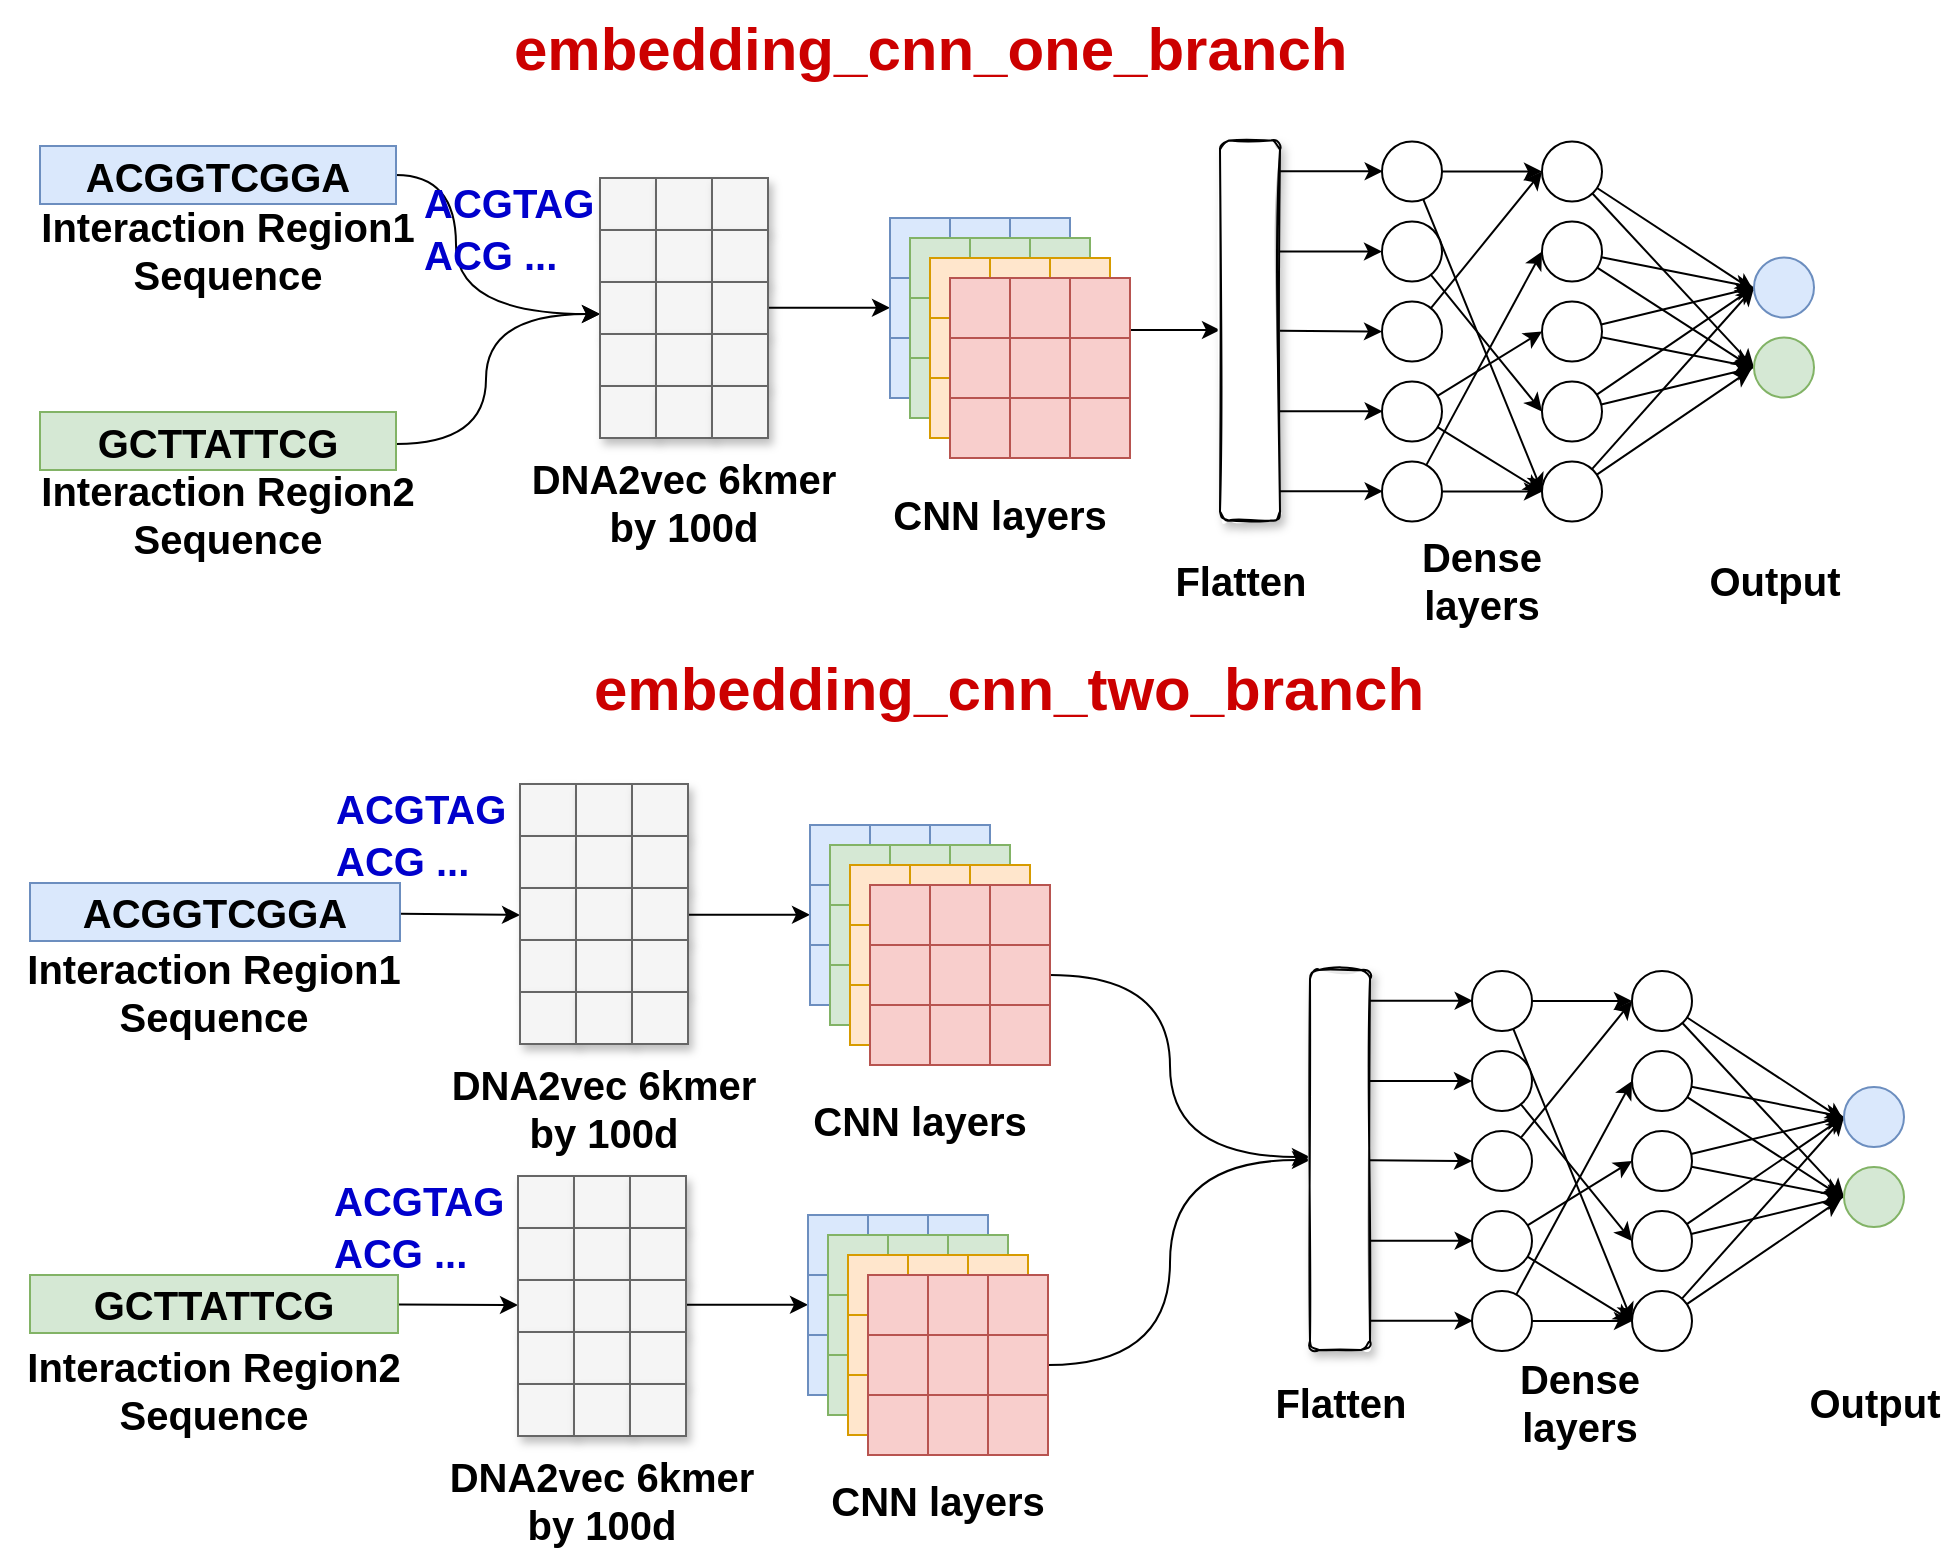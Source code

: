 <mxfile version="14.8.5" type="github">
  <diagram id="9VXw7aCaLRtWzQimCSuJ" name="Page-1">
    <mxGraphModel dx="2031" dy="1090" grid="1" gridSize="10" guides="1" tooltips="1" connect="1" arrows="1" fold="1" page="1" pageScale="1" pageWidth="4681" pageHeight="3300" math="0" shadow="0">
      <root>
        <mxCell id="0" />
        <mxCell id="1" parent="0" />
        <mxCell id="cXPkC3EtGzi62W7Gksbs-1" style="edgeStyle=orthogonalEdgeStyle;curved=1;rounded=0;orthogonalLoop=1;jettySize=auto;html=1;entryX=0;entryY=0;entryDx=0;entryDy=0;exitX=1;exitY=0.5;exitDx=0;exitDy=0;fontSize=20;" edge="1" parent="1">
          <mxGeometry relative="1" as="geometry">
            <Array as="points">
              <mxPoint x="228" y="88" />
              <mxPoint x="228" y="157" />
            </Array>
            <mxPoint x="198" y="87.5" as="sourcePoint" />
            <mxPoint x="300" y="157" as="targetPoint" />
          </mxGeometry>
        </mxCell>
        <mxCell id="cXPkC3EtGzi62W7Gksbs-2" style="edgeStyle=orthogonalEdgeStyle;curved=1;rounded=0;orthogonalLoop=1;jettySize=auto;html=1;entryX=0;entryY=0;entryDx=0;entryDy=0;exitX=1;exitY=0.5;exitDx=0;exitDy=0;fontSize=20;" edge="1" parent="1">
          <mxGeometry relative="1" as="geometry">
            <Array as="points">
              <mxPoint x="243" y="222" />
              <mxPoint x="243" y="157" />
            </Array>
            <mxPoint x="198" y="222" as="sourcePoint" />
            <mxPoint x="300" y="157" as="targetPoint" />
          </mxGeometry>
        </mxCell>
        <mxCell id="cXPkC3EtGzi62W7Gksbs-3" value="&lt;div style=&quot;font-size: 20px;&quot;&gt;CNN layers&lt;/div&gt;" style="text;html=1;strokeColor=none;fillColor=none;align=center;verticalAlign=middle;whiteSpace=wrap;rounded=0;fontStyle=1;fontSize=20;" vertex="1" parent="1">
          <mxGeometry x="375" y="247" width="250" height="20" as="geometry" />
        </mxCell>
        <mxCell id="cXPkC3EtGzi62W7Gksbs-4" value="" style="rounded=0;whiteSpace=wrap;html=1;shadow=1;glass=0;sketch=0;fillColor=#f5f5f5;strokeColor=#666666;fontColor=#333333;fontSize=20;" vertex="1" parent="1">
          <mxGeometry x="300" y="89" width="28" height="26" as="geometry" />
        </mxCell>
        <mxCell id="cXPkC3EtGzi62W7Gksbs-5" style="edgeStyle=orthogonalEdgeStyle;rounded=0;orthogonalLoop=1;jettySize=auto;html=1;fontSize=20;" edge="1" parent="1">
          <mxGeometry relative="1" as="geometry">
            <mxPoint x="382" y="153.86" as="sourcePoint" />
            <mxPoint x="445" y="153.86" as="targetPoint" />
            <Array as="points">
              <mxPoint x="445" y="153.86" />
            </Array>
          </mxGeometry>
        </mxCell>
        <mxCell id="cXPkC3EtGzi62W7Gksbs-6" value="DNA2vec 6kmer by 100d" style="text;html=1;strokeColor=none;fillColor=none;align=center;verticalAlign=middle;whiteSpace=wrap;rounded=0;fontStyle=1;fontSize=20;" vertex="1" parent="1">
          <mxGeometry x="262" y="240.75" width="160" height="20" as="geometry" />
        </mxCell>
        <mxCell id="cXPkC3EtGzi62W7Gksbs-7" value="" style="whiteSpace=wrap;html=1;aspect=fixed;fillColor=#dae8fc;strokeColor=#6c8ebf;fontSize=20;" vertex="1" parent="1">
          <mxGeometry x="445" y="109" width="30" height="30" as="geometry" />
        </mxCell>
        <mxCell id="cXPkC3EtGzi62W7Gksbs-8" value="" style="whiteSpace=wrap;html=1;aspect=fixed;fillColor=#dae8fc;strokeColor=#6c8ebf;fontSize=20;" vertex="1" parent="1">
          <mxGeometry x="475" y="109" width="30" height="30" as="geometry" />
        </mxCell>
        <mxCell id="cXPkC3EtGzi62W7Gksbs-9" value="" style="whiteSpace=wrap;html=1;aspect=fixed;fillColor=#dae8fc;strokeColor=#6c8ebf;fontSize=20;" vertex="1" parent="1">
          <mxGeometry x="505" y="109" width="30" height="30" as="geometry" />
        </mxCell>
        <mxCell id="cXPkC3EtGzi62W7Gksbs-10" value="" style="whiteSpace=wrap;html=1;aspect=fixed;fillColor=#dae8fc;strokeColor=#6c8ebf;fontSize=20;" vertex="1" parent="1">
          <mxGeometry x="445" y="139" width="30" height="30" as="geometry" />
        </mxCell>
        <mxCell id="cXPkC3EtGzi62W7Gksbs-11" value="" style="whiteSpace=wrap;html=1;aspect=fixed;fillColor=#dae8fc;strokeColor=#6c8ebf;fontSize=20;" vertex="1" parent="1">
          <mxGeometry x="475" y="139" width="30" height="30" as="geometry" />
        </mxCell>
        <mxCell id="cXPkC3EtGzi62W7Gksbs-12" value="" style="whiteSpace=wrap;html=1;aspect=fixed;fillColor=#dae8fc;strokeColor=#6c8ebf;fontSize=20;" vertex="1" parent="1">
          <mxGeometry x="505" y="139" width="30" height="30" as="geometry" />
        </mxCell>
        <mxCell id="cXPkC3EtGzi62W7Gksbs-13" value="" style="whiteSpace=wrap;html=1;aspect=fixed;fillColor=#dae8fc;strokeColor=#6c8ebf;fontSize=20;" vertex="1" parent="1">
          <mxGeometry x="445" y="169" width="30" height="30" as="geometry" />
        </mxCell>
        <mxCell id="cXPkC3EtGzi62W7Gksbs-14" value="" style="whiteSpace=wrap;html=1;aspect=fixed;fillColor=#dae8fc;strokeColor=#6c8ebf;fontSize=20;" vertex="1" parent="1">
          <mxGeometry x="475" y="169" width="30" height="30" as="geometry" />
        </mxCell>
        <mxCell id="cXPkC3EtGzi62W7Gksbs-15" value="" style="whiteSpace=wrap;html=1;aspect=fixed;fillColor=#dae8fc;strokeColor=#6c8ebf;fontSize=20;" vertex="1" parent="1">
          <mxGeometry x="505" y="169" width="30" height="30" as="geometry" />
        </mxCell>
        <mxCell id="cXPkC3EtGzi62W7Gksbs-16" value="" style="whiteSpace=wrap;html=1;aspect=fixed;fillColor=#d5e8d4;strokeColor=#82b366;fontSize=20;" vertex="1" parent="1">
          <mxGeometry x="455" y="119" width="30" height="30" as="geometry" />
        </mxCell>
        <mxCell id="cXPkC3EtGzi62W7Gksbs-17" value="" style="whiteSpace=wrap;html=1;aspect=fixed;fillColor=#d5e8d4;strokeColor=#82b366;fontSize=20;" vertex="1" parent="1">
          <mxGeometry x="485" y="119" width="30" height="30" as="geometry" />
        </mxCell>
        <mxCell id="cXPkC3EtGzi62W7Gksbs-18" value="" style="whiteSpace=wrap;html=1;aspect=fixed;fillColor=#d5e8d4;strokeColor=#82b366;fontSize=20;" vertex="1" parent="1">
          <mxGeometry x="515" y="119" width="30" height="30" as="geometry" />
        </mxCell>
        <mxCell id="cXPkC3EtGzi62W7Gksbs-19" value="" style="whiteSpace=wrap;html=1;aspect=fixed;fillColor=#d5e8d4;strokeColor=#82b366;fontSize=20;" vertex="1" parent="1">
          <mxGeometry x="455" y="149" width="30" height="30" as="geometry" />
        </mxCell>
        <mxCell id="cXPkC3EtGzi62W7Gksbs-20" value="" style="whiteSpace=wrap;html=1;aspect=fixed;fillColor=#d5e8d4;strokeColor=#82b366;fontSize=20;" vertex="1" parent="1">
          <mxGeometry x="485" y="149" width="30" height="30" as="geometry" />
        </mxCell>
        <mxCell id="cXPkC3EtGzi62W7Gksbs-21" value="" style="whiteSpace=wrap;html=1;aspect=fixed;fillColor=#d5e8d4;strokeColor=#82b366;fontSize=20;" vertex="1" parent="1">
          <mxGeometry x="515" y="149" width="30" height="30" as="geometry" />
        </mxCell>
        <mxCell id="cXPkC3EtGzi62W7Gksbs-22" value="" style="whiteSpace=wrap;html=1;aspect=fixed;fillColor=#d5e8d4;strokeColor=#82b366;fontSize=20;" vertex="1" parent="1">
          <mxGeometry x="455" y="179" width="30" height="30" as="geometry" />
        </mxCell>
        <mxCell id="cXPkC3EtGzi62W7Gksbs-23" value="" style="whiteSpace=wrap;html=1;aspect=fixed;fillColor=#d5e8d4;strokeColor=#82b366;fontSize=20;" vertex="1" parent="1">
          <mxGeometry x="485" y="179" width="30" height="30" as="geometry" />
        </mxCell>
        <mxCell id="cXPkC3EtGzi62W7Gksbs-24" value="" style="whiteSpace=wrap;html=1;aspect=fixed;fillColor=#d5e8d4;strokeColor=#82b366;fontSize=20;" vertex="1" parent="1">
          <mxGeometry x="515" y="179" width="30" height="30" as="geometry" />
        </mxCell>
        <mxCell id="cXPkC3EtGzi62W7Gksbs-25" value="" style="whiteSpace=wrap;html=1;aspect=fixed;fillColor=#ffe6cc;strokeColor=#d79b00;fontSize=20;" vertex="1" parent="1">
          <mxGeometry x="465" y="129" width="30" height="30" as="geometry" />
        </mxCell>
        <mxCell id="cXPkC3EtGzi62W7Gksbs-26" value="" style="whiteSpace=wrap;html=1;aspect=fixed;fillColor=#ffe6cc;strokeColor=#d79b00;fontSize=20;" vertex="1" parent="1">
          <mxGeometry x="495" y="129" width="30" height="30" as="geometry" />
        </mxCell>
        <mxCell id="cXPkC3EtGzi62W7Gksbs-27" value="" style="whiteSpace=wrap;html=1;aspect=fixed;fillColor=#ffe6cc;strokeColor=#d79b00;fontSize=20;" vertex="1" parent="1">
          <mxGeometry x="525" y="129" width="30" height="30" as="geometry" />
        </mxCell>
        <mxCell id="cXPkC3EtGzi62W7Gksbs-28" value="" style="whiteSpace=wrap;html=1;aspect=fixed;fillColor=#ffe6cc;strokeColor=#d79b00;fontSize=20;" vertex="1" parent="1">
          <mxGeometry x="465" y="159" width="30" height="30" as="geometry" />
        </mxCell>
        <mxCell id="cXPkC3EtGzi62W7Gksbs-29" value="" style="whiteSpace=wrap;html=1;aspect=fixed;fillColor=#ffe6cc;strokeColor=#d79b00;fontSize=20;" vertex="1" parent="1">
          <mxGeometry x="495" y="159" width="30" height="30" as="geometry" />
        </mxCell>
        <mxCell id="cXPkC3EtGzi62W7Gksbs-30" value="" style="whiteSpace=wrap;html=1;aspect=fixed;fillColor=#ffe6cc;strokeColor=#d79b00;fontSize=20;" vertex="1" parent="1">
          <mxGeometry x="525" y="159" width="30" height="30" as="geometry" />
        </mxCell>
        <mxCell id="cXPkC3EtGzi62W7Gksbs-31" value="" style="whiteSpace=wrap;html=1;aspect=fixed;fillColor=#ffe6cc;strokeColor=#d79b00;fontSize=20;" vertex="1" parent="1">
          <mxGeometry x="465" y="189" width="30" height="30" as="geometry" />
        </mxCell>
        <mxCell id="cXPkC3EtGzi62W7Gksbs-32" value="" style="whiteSpace=wrap;html=1;aspect=fixed;fillColor=#ffe6cc;strokeColor=#d79b00;fontSize=20;" vertex="1" parent="1">
          <mxGeometry x="495" y="189" width="30" height="30" as="geometry" />
        </mxCell>
        <mxCell id="cXPkC3EtGzi62W7Gksbs-33" value="" style="whiteSpace=wrap;html=1;aspect=fixed;fillColor=#ffe6cc;strokeColor=#d79b00;fontSize=20;" vertex="1" parent="1">
          <mxGeometry x="525" y="189" width="30" height="30" as="geometry" />
        </mxCell>
        <mxCell id="cXPkC3EtGzi62W7Gksbs-34" value="" style="whiteSpace=wrap;html=1;aspect=fixed;fillColor=#f8cecc;strokeColor=#b85450;fontSize=20;" vertex="1" parent="1">
          <mxGeometry x="475" y="139" width="30" height="30" as="geometry" />
        </mxCell>
        <mxCell id="cXPkC3EtGzi62W7Gksbs-35" value="" style="whiteSpace=wrap;html=1;aspect=fixed;fillColor=#f8cecc;strokeColor=#b85450;fontSize=20;" vertex="1" parent="1">
          <mxGeometry x="505" y="139" width="30" height="30" as="geometry" />
        </mxCell>
        <mxCell id="cXPkC3EtGzi62W7Gksbs-36" style="edgeStyle=orthogonalEdgeStyle;rounded=0;orthogonalLoop=1;jettySize=auto;html=1;fontSize=20;" edge="1" parent="1" source="cXPkC3EtGzi62W7Gksbs-37" target="cXPkC3EtGzi62W7Gksbs-98">
          <mxGeometry relative="1" as="geometry">
            <Array as="points">
              <mxPoint x="580" y="165" />
              <mxPoint x="580" y="165" />
            </Array>
          </mxGeometry>
        </mxCell>
        <mxCell id="cXPkC3EtGzi62W7Gksbs-37" value="" style="whiteSpace=wrap;html=1;aspect=fixed;fillColor=#f8cecc;strokeColor=#b85450;fontSize=20;" vertex="1" parent="1">
          <mxGeometry x="535" y="139" width="30" height="30" as="geometry" />
        </mxCell>
        <mxCell id="cXPkC3EtGzi62W7Gksbs-38" value="" style="whiteSpace=wrap;html=1;aspect=fixed;fillColor=#f8cecc;strokeColor=#b85450;fontSize=20;" vertex="1" parent="1">
          <mxGeometry x="475" y="169" width="30" height="30" as="geometry" />
        </mxCell>
        <mxCell id="cXPkC3EtGzi62W7Gksbs-39" value="" style="whiteSpace=wrap;html=1;aspect=fixed;fillColor=#f8cecc;strokeColor=#b85450;fontSize=20;" vertex="1" parent="1">
          <mxGeometry x="505" y="169" width="30" height="30" as="geometry" />
        </mxCell>
        <mxCell id="cXPkC3EtGzi62W7Gksbs-40" value="" style="whiteSpace=wrap;html=1;aspect=fixed;fillColor=#f8cecc;strokeColor=#b85450;fontSize=20;" vertex="1" parent="1">
          <mxGeometry x="535" y="169" width="30" height="30" as="geometry" />
        </mxCell>
        <mxCell id="cXPkC3EtGzi62W7Gksbs-41" value="" style="whiteSpace=wrap;html=1;aspect=fixed;fillColor=#f8cecc;strokeColor=#b85450;fontSize=20;" vertex="1" parent="1">
          <mxGeometry x="475" y="199" width="30" height="30" as="geometry" />
        </mxCell>
        <mxCell id="cXPkC3EtGzi62W7Gksbs-42" value="" style="whiteSpace=wrap;html=1;aspect=fixed;fillColor=#f8cecc;strokeColor=#b85450;fontSize=20;" vertex="1" parent="1">
          <mxGeometry x="505" y="199" width="30" height="30" as="geometry" />
        </mxCell>
        <mxCell id="cXPkC3EtGzi62W7Gksbs-43" value="" style="whiteSpace=wrap;html=1;aspect=fixed;fillColor=#f8cecc;strokeColor=#b85450;fontSize=20;" vertex="1" parent="1">
          <mxGeometry x="535" y="199" width="30" height="30" as="geometry" />
        </mxCell>
        <mxCell id="cXPkC3EtGzi62W7Gksbs-44" value="" style="rounded=0;whiteSpace=wrap;html=1;shadow=1;glass=0;sketch=0;fillColor=#f5f5f5;strokeColor=#666666;fontColor=#333333;fontSize=20;" vertex="1" parent="1">
          <mxGeometry x="328" y="89" width="28" height="26" as="geometry" />
        </mxCell>
        <mxCell id="cXPkC3EtGzi62W7Gksbs-45" value="" style="rounded=0;whiteSpace=wrap;html=1;shadow=1;glass=0;sketch=0;fillColor=#f5f5f5;strokeColor=#666666;fontColor=#333333;fontSize=20;" vertex="1" parent="1">
          <mxGeometry x="356" y="89" width="28" height="26" as="geometry" />
        </mxCell>
        <mxCell id="cXPkC3EtGzi62W7Gksbs-46" value="" style="rounded=0;whiteSpace=wrap;html=1;shadow=1;glass=0;sketch=0;fillColor=#f5f5f5;strokeColor=#666666;fontColor=#333333;fontSize=20;" vertex="1" parent="1">
          <mxGeometry x="300" y="115" width="28" height="26" as="geometry" />
        </mxCell>
        <mxCell id="cXPkC3EtGzi62W7Gksbs-47" value="" style="rounded=0;whiteSpace=wrap;html=1;shadow=1;glass=0;sketch=0;fillColor=#f5f5f5;strokeColor=#666666;fontColor=#333333;fontSize=20;" vertex="1" parent="1">
          <mxGeometry x="328" y="115" width="28" height="26" as="geometry" />
        </mxCell>
        <mxCell id="cXPkC3EtGzi62W7Gksbs-48" value="" style="rounded=0;whiteSpace=wrap;html=1;shadow=1;glass=0;sketch=0;fillColor=#f5f5f5;strokeColor=#666666;fontColor=#333333;fontSize=20;" vertex="1" parent="1">
          <mxGeometry x="356" y="115" width="28" height="26" as="geometry" />
        </mxCell>
        <mxCell id="cXPkC3EtGzi62W7Gksbs-49" value="" style="rounded=0;whiteSpace=wrap;html=1;shadow=1;glass=0;sketch=0;fillColor=#f5f5f5;strokeColor=#666666;fontColor=#333333;fontSize=20;" vertex="1" parent="1">
          <mxGeometry x="300" y="141" width="28" height="26" as="geometry" />
        </mxCell>
        <mxCell id="cXPkC3EtGzi62W7Gksbs-50" value="" style="rounded=0;whiteSpace=wrap;html=1;shadow=1;glass=0;sketch=0;fillColor=#f5f5f5;strokeColor=#666666;fontColor=#333333;fontSize=20;" vertex="1" parent="1">
          <mxGeometry x="328" y="141" width="28" height="26" as="geometry" />
        </mxCell>
        <mxCell id="cXPkC3EtGzi62W7Gksbs-51" value="" style="rounded=0;whiteSpace=wrap;html=1;shadow=1;glass=0;sketch=0;fillColor=#f5f5f5;strokeColor=#666666;fontColor=#333333;fontSize=20;" vertex="1" parent="1">
          <mxGeometry x="356" y="141" width="28" height="26" as="geometry" />
        </mxCell>
        <mxCell id="cXPkC3EtGzi62W7Gksbs-52" value="" style="rounded=0;whiteSpace=wrap;html=1;shadow=1;glass=0;sketch=0;fillColor=#f5f5f5;strokeColor=#666666;fontColor=#333333;fontSize=20;" vertex="1" parent="1">
          <mxGeometry x="300" y="167" width="28" height="26" as="geometry" />
        </mxCell>
        <mxCell id="cXPkC3EtGzi62W7Gksbs-53" value="" style="rounded=0;whiteSpace=wrap;html=1;shadow=1;glass=0;sketch=0;fillColor=#f5f5f5;strokeColor=#666666;fontColor=#333333;fontSize=20;" vertex="1" parent="1">
          <mxGeometry x="328" y="167" width="28" height="26" as="geometry" />
        </mxCell>
        <mxCell id="cXPkC3EtGzi62W7Gksbs-54" value="" style="rounded=0;whiteSpace=wrap;html=1;shadow=1;glass=0;sketch=0;fillColor=#f5f5f5;strokeColor=#666666;fontColor=#333333;fontSize=20;" vertex="1" parent="1">
          <mxGeometry x="356" y="167" width="28" height="26" as="geometry" />
        </mxCell>
        <mxCell id="cXPkC3EtGzi62W7Gksbs-55" value="" style="rounded=0;whiteSpace=wrap;html=1;shadow=1;glass=0;sketch=0;fillColor=#f5f5f5;strokeColor=#666666;fontColor=#333333;fontSize=20;" vertex="1" parent="1">
          <mxGeometry x="300" y="193" width="28" height="26" as="geometry" />
        </mxCell>
        <mxCell id="cXPkC3EtGzi62W7Gksbs-56" value="" style="rounded=0;whiteSpace=wrap;html=1;shadow=1;glass=0;sketch=0;fillColor=#f5f5f5;strokeColor=#666666;fontColor=#333333;fontSize=20;" vertex="1" parent="1">
          <mxGeometry x="328" y="193" width="28" height="26" as="geometry" />
        </mxCell>
        <mxCell id="cXPkC3EtGzi62W7Gksbs-57" value="" style="rounded=0;whiteSpace=wrap;html=1;shadow=1;glass=0;sketch=0;fillColor=#f5f5f5;strokeColor=#666666;fontColor=#333333;fontSize=20;" vertex="1" parent="1">
          <mxGeometry x="356" y="193" width="28" height="26" as="geometry" />
        </mxCell>
        <mxCell id="cXPkC3EtGzi62W7Gksbs-58" value="&lt;div style=&quot;font-size: 20px;&quot;&gt;&lt;b style=&quot;font-size: 20px;&quot;&gt;ACGGTCGGA&lt;/b&gt;&lt;/div&gt;" style="text;html=1;strokeColor=#6c8ebf;fillColor=#dae8fc;align=center;verticalAlign=middle;whiteSpace=wrap;rounded=0;fontSize=20;" vertex="1" parent="1">
          <mxGeometry x="20" y="73" width="178" height="29" as="geometry" />
        </mxCell>
        <mxCell id="cXPkC3EtGzi62W7Gksbs-59" value="&lt;b style=&quot;font-size: 20px;&quot;&gt;GCTTATTCG&lt;/b&gt;" style="text;html=1;strokeColor=#82b366;fillColor=#d5e8d4;align=center;verticalAlign=middle;whiteSpace=wrap;rounded=0;fontSize=20;" vertex="1" parent="1">
          <mxGeometry x="20" y="206" width="178" height="29" as="geometry" />
        </mxCell>
        <mxCell id="cXPkC3EtGzi62W7Gksbs-60" value="&lt;b style=&quot;font-size: 20px;&quot;&gt;&lt;font style=&quot;font-size: 20px;&quot; color=&quot;#0000CC&quot;&gt;ACGTAG&lt;/font&gt;&lt;/b&gt;" style="text;whiteSpace=wrap;html=1;fontSize=20;" vertex="1" parent="1">
          <mxGeometry x="210" y="83" width="70" height="30" as="geometry" />
        </mxCell>
        <mxCell id="cXPkC3EtGzi62W7Gksbs-61" value="&lt;b style=&quot;font-size: 20px;&quot;&gt;&lt;font style=&quot;font-size: 20px;&quot; color=&quot;#0000CC&quot;&gt;ACG ...&lt;/font&gt;&lt;/b&gt;" style="text;whiteSpace=wrap;html=1;fontSize=20;" vertex="1" parent="1">
          <mxGeometry x="210" y="109" width="70" height="30" as="geometry" />
        </mxCell>
        <mxCell id="cXPkC3EtGzi62W7Gksbs-62" value="&lt;b style=&quot;font-size: 20px;&quot;&gt;Interaction Region1 Sequence&lt;/b&gt;" style="text;html=1;strokeColor=none;fillColor=none;align=center;verticalAlign=middle;whiteSpace=wrap;rounded=0;fontSize=20;" vertex="1" parent="1">
          <mxGeometry y="115" width="228" height="20" as="geometry" />
        </mxCell>
        <mxCell id="cXPkC3EtGzi62W7Gksbs-63" value="Interaction Region2 Sequence" style="text;html=1;strokeColor=none;fillColor=none;align=center;verticalAlign=middle;whiteSpace=wrap;rounded=0;fontStyle=1;fontSize=20;" vertex="1" parent="1">
          <mxGeometry y="247" width="228" height="20" as="geometry" />
        </mxCell>
        <mxCell id="cXPkC3EtGzi62W7Gksbs-64" value="Dense layers" style="text;html=1;strokeColor=none;fillColor=none;align=center;verticalAlign=middle;whiteSpace=wrap;rounded=0;fontStyle=1;fontSize=20;" vertex="1" parent="1">
          <mxGeometry x="695.5" y="280" width="90" height="20" as="geometry" />
        </mxCell>
        <mxCell id="cXPkC3EtGzi62W7Gksbs-65" value="Flatten" style="text;html=1;strokeColor=none;fillColor=none;align=center;verticalAlign=middle;whiteSpace=wrap;rounded=0;fontStyle=1;fontSize=20;" vertex="1" parent="1">
          <mxGeometry x="610" y="280" width="21" height="20" as="geometry" />
        </mxCell>
        <mxCell id="cXPkC3EtGzi62W7Gksbs-66" style="edgeStyle=none;rounded=1;jumpSize=20;orthogonalLoop=1;jettySize=auto;html=1;entryX=0;entryY=0.5;entryDx=0;entryDy=0;strokeWidth=1;fontSize=20;" edge="1" parent="1" source="cXPkC3EtGzi62W7Gksbs-68" target="cXPkC3EtGzi62W7Gksbs-93">
          <mxGeometry relative="1" as="geometry" />
        </mxCell>
        <mxCell id="cXPkC3EtGzi62W7Gksbs-67" style="edgeStyle=none;rounded=0;orthogonalLoop=1;jettySize=auto;html=1;entryX=0;entryY=0.5;entryDx=0;entryDy=0;fontSize=20;" edge="1" parent="1" source="cXPkC3EtGzi62W7Gksbs-68" target="cXPkC3EtGzi62W7Gksbs-81">
          <mxGeometry relative="1" as="geometry" />
        </mxCell>
        <mxCell id="cXPkC3EtGzi62W7Gksbs-68" value="" style="ellipse;whiteSpace=wrap;html=1;aspect=fixed;fontSize=20;" vertex="1" parent="1">
          <mxGeometry x="691" y="70.75" width="30" height="30" as="geometry" />
        </mxCell>
        <mxCell id="cXPkC3EtGzi62W7Gksbs-69" style="edgeStyle=none;rounded=1;jumpSize=20;orthogonalLoop=1;jettySize=auto;html=1;entryX=0;entryY=0.5;entryDx=0;entryDy=0;strokeWidth=1;fontSize=20;" edge="1" parent="1" source="cXPkC3EtGzi62W7Gksbs-70" target="cXPkC3EtGzi62W7Gksbs-90">
          <mxGeometry relative="1" as="geometry" />
        </mxCell>
        <mxCell id="cXPkC3EtGzi62W7Gksbs-70" value="" style="ellipse;whiteSpace=wrap;html=1;aspect=fixed;fontSize=20;" vertex="1" parent="1">
          <mxGeometry x="691" y="110.75" width="30" height="30" as="geometry" />
        </mxCell>
        <mxCell id="cXPkC3EtGzi62W7Gksbs-71" style="edgeStyle=none;rounded=1;jumpSize=20;orthogonalLoop=1;jettySize=auto;html=1;entryX=0;entryY=0.5;entryDx=0;entryDy=0;strokeWidth=1;fontSize=20;" edge="1" parent="1" source="cXPkC3EtGzi62W7Gksbs-72" target="cXPkC3EtGzi62W7Gksbs-81">
          <mxGeometry relative="1" as="geometry" />
        </mxCell>
        <mxCell id="cXPkC3EtGzi62W7Gksbs-72" value="" style="ellipse;whiteSpace=wrap;html=1;aspect=fixed;fontSize=20;" vertex="1" parent="1">
          <mxGeometry x="691" y="150.75" width="30" height="30" as="geometry" />
        </mxCell>
        <mxCell id="cXPkC3EtGzi62W7Gksbs-73" style="edgeStyle=none;rounded=0;orthogonalLoop=1;jettySize=auto;html=1;entryX=0;entryY=0.5;entryDx=0;entryDy=0;fontSize=20;" edge="1" parent="1" source="cXPkC3EtGzi62W7Gksbs-75" target="cXPkC3EtGzi62W7Gksbs-87">
          <mxGeometry relative="1" as="geometry" />
        </mxCell>
        <mxCell id="cXPkC3EtGzi62W7Gksbs-74" style="edgeStyle=none;rounded=0;orthogonalLoop=1;jettySize=auto;html=1;entryX=0;entryY=0.5;entryDx=0;entryDy=0;fontSize=20;" edge="1" parent="1" source="cXPkC3EtGzi62W7Gksbs-75" target="cXPkC3EtGzi62W7Gksbs-93">
          <mxGeometry relative="1" as="geometry" />
        </mxCell>
        <mxCell id="cXPkC3EtGzi62W7Gksbs-75" value="" style="ellipse;whiteSpace=wrap;html=1;aspect=fixed;fontSize=20;" vertex="1" parent="1">
          <mxGeometry x="691" y="190.75" width="30" height="30" as="geometry" />
        </mxCell>
        <mxCell id="cXPkC3EtGzi62W7Gksbs-76" style="edgeStyle=none;rounded=1;jumpSize=20;orthogonalLoop=1;jettySize=auto;html=1;entryX=0;entryY=0.5;entryDx=0;entryDy=0;strokeWidth=1;fontSize=20;" edge="1" parent="1" source="cXPkC3EtGzi62W7Gksbs-78" target="cXPkC3EtGzi62W7Gksbs-84">
          <mxGeometry relative="1" as="geometry" />
        </mxCell>
        <mxCell id="cXPkC3EtGzi62W7Gksbs-77" style="edgeStyle=none;rounded=1;jumpSize=20;orthogonalLoop=1;jettySize=auto;html=1;entryX=0;entryY=0.5;entryDx=0;entryDy=0;strokeWidth=1;fontSize=20;" edge="1" parent="1" source="cXPkC3EtGzi62W7Gksbs-78" target="cXPkC3EtGzi62W7Gksbs-93">
          <mxGeometry relative="1" as="geometry" />
        </mxCell>
        <mxCell id="cXPkC3EtGzi62W7Gksbs-78" value="" style="ellipse;whiteSpace=wrap;html=1;aspect=fixed;fontSize=20;" vertex="1" parent="1">
          <mxGeometry x="691" y="230.75" width="30" height="30" as="geometry" />
        </mxCell>
        <mxCell id="cXPkC3EtGzi62W7Gksbs-79" style="edgeStyle=none;rounded=1;jumpSize=20;orthogonalLoop=1;jettySize=auto;html=1;entryX=0;entryY=0.5;entryDx=0;entryDy=0;strokeWidth=1;fontSize=20;" edge="1" parent="1" source="cXPkC3EtGzi62W7Gksbs-81" target="cXPkC3EtGzi62W7Gksbs-96">
          <mxGeometry relative="1" as="geometry" />
        </mxCell>
        <mxCell id="cXPkC3EtGzi62W7Gksbs-80" style="edgeStyle=none;rounded=1;jumpSize=20;orthogonalLoop=1;jettySize=auto;html=1;strokeWidth=1;entryX=-0.001;entryY=0.557;entryDx=0;entryDy=0;entryPerimeter=0;fontSize=20;" edge="1" parent="1" source="cXPkC3EtGzi62W7Gksbs-81" target="cXPkC3EtGzi62W7Gksbs-95">
          <mxGeometry relative="1" as="geometry">
            <mxPoint x="871" y="165.75" as="targetPoint" />
          </mxGeometry>
        </mxCell>
        <mxCell id="cXPkC3EtGzi62W7Gksbs-81" value="" style="ellipse;whiteSpace=wrap;html=1;aspect=fixed;fontSize=20;" vertex="1" parent="1">
          <mxGeometry x="771" y="70.75" width="30" height="30" as="geometry" />
        </mxCell>
        <mxCell id="cXPkC3EtGzi62W7Gksbs-82" style="edgeStyle=none;rounded=1;jumpSize=20;orthogonalLoop=1;jettySize=auto;html=1;entryX=0;entryY=0.5;entryDx=0;entryDy=0;strokeWidth=1;fontSize=20;" edge="1" parent="1" source="cXPkC3EtGzi62W7Gksbs-84" target="cXPkC3EtGzi62W7Gksbs-95">
          <mxGeometry relative="1" as="geometry" />
        </mxCell>
        <mxCell id="cXPkC3EtGzi62W7Gksbs-83" style="edgeStyle=none;rounded=1;jumpSize=20;orthogonalLoop=1;jettySize=auto;html=1;strokeWidth=1;entryX=-0.057;entryY=0.483;entryDx=0;entryDy=0;entryPerimeter=0;fontSize=20;" edge="1" parent="1" source="cXPkC3EtGzi62W7Gksbs-84" target="cXPkC3EtGzi62W7Gksbs-96">
          <mxGeometry relative="1" as="geometry">
            <mxPoint x="881" y="205.75" as="targetPoint" />
          </mxGeometry>
        </mxCell>
        <mxCell id="cXPkC3EtGzi62W7Gksbs-84" value="" style="ellipse;whiteSpace=wrap;html=1;aspect=fixed;fontSize=20;" vertex="1" parent="1">
          <mxGeometry x="771" y="110.75" width="30" height="30" as="geometry" />
        </mxCell>
        <mxCell id="cXPkC3EtGzi62W7Gksbs-85" style="edgeStyle=none;rounded=1;jumpSize=20;orthogonalLoop=1;jettySize=auto;html=1;entryX=0;entryY=0.5;entryDx=0;entryDy=0;strokeWidth=1;fontSize=20;" edge="1" parent="1" source="cXPkC3EtGzi62W7Gksbs-87" target="cXPkC3EtGzi62W7Gksbs-96">
          <mxGeometry relative="1" as="geometry" />
        </mxCell>
        <mxCell id="cXPkC3EtGzi62W7Gksbs-86" style="edgeStyle=none;rounded=1;jumpSize=20;orthogonalLoop=1;jettySize=auto;html=1;strokeWidth=1;entryX=0;entryY=0.5;entryDx=0;entryDy=0;fontSize=20;" edge="1" parent="1" source="cXPkC3EtGzi62W7Gksbs-87" target="cXPkC3EtGzi62W7Gksbs-95">
          <mxGeometry relative="1" as="geometry">
            <mxPoint x="881" y="165.75" as="targetPoint" />
          </mxGeometry>
        </mxCell>
        <mxCell id="cXPkC3EtGzi62W7Gksbs-87" value="" style="ellipse;whiteSpace=wrap;html=1;aspect=fixed;fontSize=20;" vertex="1" parent="1">
          <mxGeometry x="771" y="150.75" width="30" height="30" as="geometry" />
        </mxCell>
        <mxCell id="cXPkC3EtGzi62W7Gksbs-88" style="edgeStyle=none;rounded=1;jumpSize=20;orthogonalLoop=1;jettySize=auto;html=1;entryX=0;entryY=0.5;entryDx=0;entryDy=0;strokeWidth=1;fontSize=20;" edge="1" parent="1" source="cXPkC3EtGzi62W7Gksbs-90" target="cXPkC3EtGzi62W7Gksbs-95">
          <mxGeometry relative="1" as="geometry" />
        </mxCell>
        <mxCell id="cXPkC3EtGzi62W7Gksbs-89" style="edgeStyle=none;rounded=1;jumpSize=20;orthogonalLoop=1;jettySize=auto;html=1;strokeWidth=1;entryX=0;entryY=0.5;entryDx=0;entryDy=0;fontSize=20;" edge="1" parent="1" source="cXPkC3EtGzi62W7Gksbs-90" target="cXPkC3EtGzi62W7Gksbs-96">
          <mxGeometry relative="1" as="geometry">
            <mxPoint x="871" y="205.75" as="targetPoint" />
          </mxGeometry>
        </mxCell>
        <mxCell id="cXPkC3EtGzi62W7Gksbs-90" value="" style="ellipse;whiteSpace=wrap;html=1;aspect=fixed;fontSize=20;" vertex="1" parent="1">
          <mxGeometry x="771" y="190.75" width="30" height="30" as="geometry" />
        </mxCell>
        <mxCell id="cXPkC3EtGzi62W7Gksbs-91" style="edgeStyle=none;rounded=1;jumpSize=20;orthogonalLoop=1;jettySize=auto;html=1;strokeWidth=1;entryX=-0.05;entryY=0.538;entryDx=0;entryDy=0;entryPerimeter=0;fontSize=20;" edge="1" parent="1" source="cXPkC3EtGzi62W7Gksbs-93" target="cXPkC3EtGzi62W7Gksbs-96">
          <mxGeometry relative="1" as="geometry">
            <mxPoint x="881" y="205.75" as="targetPoint" />
          </mxGeometry>
        </mxCell>
        <mxCell id="cXPkC3EtGzi62W7Gksbs-92" style="edgeStyle=none;rounded=1;jumpSize=20;orthogonalLoop=1;jettySize=auto;html=1;strokeWidth=1;entryX=0;entryY=0.5;entryDx=0;entryDy=0;fontSize=20;" edge="1" parent="1" source="cXPkC3EtGzi62W7Gksbs-93" target="cXPkC3EtGzi62W7Gksbs-95">
          <mxGeometry relative="1" as="geometry">
            <mxPoint x="871" y="165.75" as="targetPoint" />
          </mxGeometry>
        </mxCell>
        <mxCell id="cXPkC3EtGzi62W7Gksbs-93" value="" style="ellipse;whiteSpace=wrap;html=1;aspect=fixed;fontSize=20;" vertex="1" parent="1">
          <mxGeometry x="771" y="230.75" width="30" height="30" as="geometry" />
        </mxCell>
        <mxCell id="cXPkC3EtGzi62W7Gksbs-94" value="&lt;div style=&quot;font-size: 20px;&quot;&gt;Output&lt;/div&gt;" style="text;html=1;strokeColor=none;fillColor=none;align=center;verticalAlign=middle;whiteSpace=wrap;rounded=0;fontStyle=1;fontSize=20;" vertex="1" parent="1">
          <mxGeometry x="876.25" y="280" width="22.5" height="20" as="geometry" />
        </mxCell>
        <mxCell id="cXPkC3EtGzi62W7Gksbs-95" value="" style="ellipse;whiteSpace=wrap;html=1;aspect=fixed;fillColor=#dae8fc;strokeColor=#6c8ebf;fontSize=20;" vertex="1" parent="1">
          <mxGeometry x="877" y="128.75" width="30" height="30" as="geometry" />
        </mxCell>
        <mxCell id="cXPkC3EtGzi62W7Gksbs-96" value="" style="ellipse;whiteSpace=wrap;html=1;aspect=fixed;fillColor=#d5e8d4;strokeColor=#82b366;fontSize=20;" vertex="1" parent="1">
          <mxGeometry x="877" y="168.75" width="30" height="30" as="geometry" />
        </mxCell>
        <mxCell id="cXPkC3EtGzi62W7Gksbs-97" style="rounded=0;orthogonalLoop=1;jettySize=auto;html=1;entryX=0;entryY=0.5;entryDx=0;entryDy=0;fontSize=20;" edge="1" parent="1" source="cXPkC3EtGzi62W7Gksbs-98">
          <mxGeometry relative="1" as="geometry">
            <mxPoint x="691.0" y="165.75" as="targetPoint" />
          </mxGeometry>
        </mxCell>
        <mxCell id="cXPkC3EtGzi62W7Gksbs-98" value="" style="rounded=1;whiteSpace=wrap;html=1;shadow=1;glass=0;sketch=1;fontSize=20;" vertex="1" parent="1">
          <mxGeometry x="610" y="70.25" width="30" height="190" as="geometry" />
        </mxCell>
        <mxCell id="cXPkC3EtGzi62W7Gksbs-99" value="" style="endArrow=classic;html=1;entryX=0;entryY=0.5;entryDx=0;entryDy=0;exitX=0.989;exitY=0.292;exitDx=0;exitDy=0;exitPerimeter=0;fontSize=20;" edge="1" parent="1" source="cXPkC3EtGzi62W7Gksbs-98">
          <mxGeometry width="50" height="50" relative="1" as="geometry">
            <mxPoint x="641" y="178.75" as="sourcePoint" />
            <mxPoint x="691.0" y="125.75" as="targetPoint" />
          </mxGeometry>
        </mxCell>
        <mxCell id="cXPkC3EtGzi62W7Gksbs-100" value="" style="endArrow=classic;html=1;entryX=0;entryY=0.5;entryDx=0;entryDy=0;exitX=0.989;exitY=0.292;exitDx=0;exitDy=0;exitPerimeter=0;fontSize=20;" edge="1" parent="1">
          <mxGeometry width="50" height="50" relative="1" as="geometry">
            <mxPoint x="640" y="85.65" as="sourcePoint" />
            <mxPoint x="691.33" y="85.67" as="targetPoint" />
          </mxGeometry>
        </mxCell>
        <mxCell id="cXPkC3EtGzi62W7Gksbs-101" value="" style="endArrow=classic;html=1;entryX=0;entryY=0.5;entryDx=0;entryDy=0;exitX=0.989;exitY=0.292;exitDx=0;exitDy=0;exitPerimeter=0;fontSize=20;" edge="1" parent="1">
          <mxGeometry width="50" height="50" relative="1" as="geometry">
            <mxPoint x="640" y="205.65" as="sourcePoint" />
            <mxPoint x="691.33" y="205.67" as="targetPoint" />
          </mxGeometry>
        </mxCell>
        <mxCell id="cXPkC3EtGzi62W7Gksbs-102" value="" style="endArrow=classic;html=1;entryX=0;entryY=0.5;entryDx=0;entryDy=0;exitX=0.989;exitY=0.292;exitDx=0;exitDy=0;exitPerimeter=0;fontSize=20;" edge="1" parent="1">
          <mxGeometry width="50" height="50" relative="1" as="geometry">
            <mxPoint x="640" y="245.65" as="sourcePoint" />
            <mxPoint x="691.33" y="245.67" as="targetPoint" />
          </mxGeometry>
        </mxCell>
        <mxCell id="cXPkC3EtGzi62W7Gksbs-103" value="&lt;font color=&quot;#CC0000&quot;&gt;embedding_cnn_one_branch&lt;/font&gt;" style="text;whiteSpace=wrap;html=1;fontSize=30;fontStyle=1;fontColor=#006600;" vertex="1" parent="1">
          <mxGeometry x="255" width="310" height="40" as="geometry" />
        </mxCell>
        <mxCell id="cXPkC3EtGzi62W7Gksbs-104" style="edgeStyle=none;rounded=0;orthogonalLoop=1;jettySize=auto;html=1;entryX=0;entryY=0.5;entryDx=0;entryDy=0;fontStyle=1;fontSize=20;" edge="1" parent="1" source="cXPkC3EtGzi62W7Gksbs-105">
          <mxGeometry relative="1" as="geometry">
            <mxPoint x="260" y="457.5" as="targetPoint" />
          </mxGeometry>
        </mxCell>
        <mxCell id="cXPkC3EtGzi62W7Gksbs-105" value="&lt;div style=&quot;font-size: 20px;&quot;&gt;ACGGTCGGA&lt;/div&gt;" style="text;html=1;strokeColor=#6c8ebf;fillColor=#dae8fc;align=center;verticalAlign=middle;whiteSpace=wrap;rounded=0;fontStyle=1;fontSize=20;" vertex="1" parent="1">
          <mxGeometry x="15" y="441.5" width="185" height="29" as="geometry" />
        </mxCell>
        <mxCell id="cXPkC3EtGzi62W7Gksbs-106" style="edgeStyle=none;rounded=0;orthogonalLoop=1;jettySize=auto;html=1;entryX=0;entryY=0.5;entryDx=0;entryDy=0;fontStyle=1;fontSize=20;" edge="1" parent="1">
          <mxGeometry relative="1" as="geometry">
            <mxPoint x="199" y="652.227" as="sourcePoint" />
            <mxPoint x="259" y="652.5" as="targetPoint" />
          </mxGeometry>
        </mxCell>
        <mxCell id="cXPkC3EtGzi62W7Gksbs-107" value="GCTTATTCG" style="text;html=1;strokeColor=#82b366;fillColor=#d5e8d4;align=center;verticalAlign=middle;whiteSpace=wrap;rounded=0;fontStyle=1;fontSize=20;" vertex="1" parent="1">
          <mxGeometry x="15" y="637.5" width="184" height="29" as="geometry" />
        </mxCell>
        <mxCell id="cXPkC3EtGzi62W7Gksbs-108" style="edgeStyle=orthogonalEdgeStyle;rounded=0;orthogonalLoop=1;jettySize=auto;html=1;fontStyle=1;fontSize=20;" edge="1" parent="1">
          <mxGeometry relative="1" as="geometry">
            <mxPoint x="342" y="457.4" as="sourcePoint" />
            <mxPoint x="405" y="457.36" as="targetPoint" />
            <Array as="points">
              <mxPoint x="405" y="457.36" />
            </Array>
          </mxGeometry>
        </mxCell>
        <mxCell id="cXPkC3EtGzi62W7Gksbs-109" value="" style="whiteSpace=wrap;html=1;aspect=fixed;fillColor=#dae8fc;strokeColor=#6c8ebf;fontStyle=1;fontSize=20;" vertex="1" parent="1">
          <mxGeometry x="405" y="412.5" width="30" height="30" as="geometry" />
        </mxCell>
        <mxCell id="cXPkC3EtGzi62W7Gksbs-110" value="" style="whiteSpace=wrap;html=1;aspect=fixed;fillColor=#dae8fc;strokeColor=#6c8ebf;fontStyle=1;fontSize=20;" vertex="1" parent="1">
          <mxGeometry x="435" y="412.5" width="30" height="30" as="geometry" />
        </mxCell>
        <mxCell id="cXPkC3EtGzi62W7Gksbs-111" value="" style="whiteSpace=wrap;html=1;aspect=fixed;fillColor=#dae8fc;strokeColor=#6c8ebf;fontStyle=1;fontSize=20;" vertex="1" parent="1">
          <mxGeometry x="465" y="412.5" width="30" height="30" as="geometry" />
        </mxCell>
        <mxCell id="cXPkC3EtGzi62W7Gksbs-112" value="" style="whiteSpace=wrap;html=1;aspect=fixed;fillColor=#dae8fc;strokeColor=#6c8ebf;fontStyle=1;fontSize=20;" vertex="1" parent="1">
          <mxGeometry x="405" y="442.5" width="30" height="30" as="geometry" />
        </mxCell>
        <mxCell id="cXPkC3EtGzi62W7Gksbs-113" value="" style="whiteSpace=wrap;html=1;aspect=fixed;fillColor=#dae8fc;strokeColor=#6c8ebf;fontStyle=1;fontSize=20;" vertex="1" parent="1">
          <mxGeometry x="435" y="442.5" width="30" height="30" as="geometry" />
        </mxCell>
        <mxCell id="cXPkC3EtGzi62W7Gksbs-114" value="" style="whiteSpace=wrap;html=1;aspect=fixed;fillColor=#dae8fc;strokeColor=#6c8ebf;fontStyle=1;fontSize=20;" vertex="1" parent="1">
          <mxGeometry x="465" y="442.5" width="30" height="30" as="geometry" />
        </mxCell>
        <mxCell id="cXPkC3EtGzi62W7Gksbs-115" value="" style="whiteSpace=wrap;html=1;aspect=fixed;fillColor=#dae8fc;strokeColor=#6c8ebf;fontStyle=1;fontSize=20;" vertex="1" parent="1">
          <mxGeometry x="405" y="472.5" width="30" height="30" as="geometry" />
        </mxCell>
        <mxCell id="cXPkC3EtGzi62W7Gksbs-116" value="" style="whiteSpace=wrap;html=1;aspect=fixed;fillColor=#dae8fc;strokeColor=#6c8ebf;fontStyle=1;fontSize=20;" vertex="1" parent="1">
          <mxGeometry x="435" y="472.5" width="30" height="30" as="geometry" />
        </mxCell>
        <mxCell id="cXPkC3EtGzi62W7Gksbs-117" value="" style="whiteSpace=wrap;html=1;aspect=fixed;fillColor=#dae8fc;strokeColor=#6c8ebf;fontStyle=1;fontSize=20;" vertex="1" parent="1">
          <mxGeometry x="465" y="472.5" width="30" height="30" as="geometry" />
        </mxCell>
        <mxCell id="cXPkC3EtGzi62W7Gksbs-118" value="" style="whiteSpace=wrap;html=1;aspect=fixed;fillColor=#d5e8d4;strokeColor=#82b366;fontStyle=1;fontSize=20;" vertex="1" parent="1">
          <mxGeometry x="415" y="422.5" width="30" height="30" as="geometry" />
        </mxCell>
        <mxCell id="cXPkC3EtGzi62W7Gksbs-119" value="" style="whiteSpace=wrap;html=1;aspect=fixed;fillColor=#d5e8d4;strokeColor=#82b366;fontStyle=1;fontSize=20;" vertex="1" parent="1">
          <mxGeometry x="445" y="422.5" width="30" height="30" as="geometry" />
        </mxCell>
        <mxCell id="cXPkC3EtGzi62W7Gksbs-120" value="" style="whiteSpace=wrap;html=1;aspect=fixed;fillColor=#d5e8d4;strokeColor=#82b366;fontStyle=1;fontSize=20;" vertex="1" parent="1">
          <mxGeometry x="475" y="422.5" width="30" height="30" as="geometry" />
        </mxCell>
        <mxCell id="cXPkC3EtGzi62W7Gksbs-121" value="" style="whiteSpace=wrap;html=1;aspect=fixed;fillColor=#d5e8d4;strokeColor=#82b366;fontStyle=1;fontSize=20;" vertex="1" parent="1">
          <mxGeometry x="415" y="452.5" width="30" height="30" as="geometry" />
        </mxCell>
        <mxCell id="cXPkC3EtGzi62W7Gksbs-122" value="" style="whiteSpace=wrap;html=1;aspect=fixed;fillColor=#d5e8d4;strokeColor=#82b366;fontStyle=1;fontSize=20;" vertex="1" parent="1">
          <mxGeometry x="445" y="452.5" width="30" height="30" as="geometry" />
        </mxCell>
        <mxCell id="cXPkC3EtGzi62W7Gksbs-123" value="" style="whiteSpace=wrap;html=1;aspect=fixed;fillColor=#d5e8d4;strokeColor=#82b366;fontStyle=1;fontSize=20;" vertex="1" parent="1">
          <mxGeometry x="475" y="452.5" width="30" height="30" as="geometry" />
        </mxCell>
        <mxCell id="cXPkC3EtGzi62W7Gksbs-124" value="" style="whiteSpace=wrap;html=1;aspect=fixed;fillColor=#d5e8d4;strokeColor=#82b366;fontStyle=1;fontSize=20;" vertex="1" parent="1">
          <mxGeometry x="415" y="482.5" width="30" height="30" as="geometry" />
        </mxCell>
        <mxCell id="cXPkC3EtGzi62W7Gksbs-125" value="" style="whiteSpace=wrap;html=1;aspect=fixed;fillColor=#d5e8d4;strokeColor=#82b366;fontStyle=1;fontSize=20;" vertex="1" parent="1">
          <mxGeometry x="445" y="482.5" width="30" height="30" as="geometry" />
        </mxCell>
        <mxCell id="cXPkC3EtGzi62W7Gksbs-126" value="" style="whiteSpace=wrap;html=1;aspect=fixed;fillColor=#d5e8d4;strokeColor=#82b366;fontStyle=1;fontSize=20;" vertex="1" parent="1">
          <mxGeometry x="475" y="482.5" width="30" height="30" as="geometry" />
        </mxCell>
        <mxCell id="cXPkC3EtGzi62W7Gksbs-127" value="" style="whiteSpace=wrap;html=1;aspect=fixed;fillColor=#ffe6cc;strokeColor=#d79b00;fontStyle=1;fontSize=20;" vertex="1" parent="1">
          <mxGeometry x="425" y="432.5" width="30" height="30" as="geometry" />
        </mxCell>
        <mxCell id="cXPkC3EtGzi62W7Gksbs-128" value="" style="whiteSpace=wrap;html=1;aspect=fixed;fillColor=#ffe6cc;strokeColor=#d79b00;fontStyle=1;fontSize=20;" vertex="1" parent="1">
          <mxGeometry x="455" y="432.5" width="30" height="30" as="geometry" />
        </mxCell>
        <mxCell id="cXPkC3EtGzi62W7Gksbs-129" value="" style="whiteSpace=wrap;html=1;aspect=fixed;fillColor=#ffe6cc;strokeColor=#d79b00;fontStyle=1;fontSize=20;" vertex="1" parent="1">
          <mxGeometry x="485" y="432.5" width="30" height="30" as="geometry" />
        </mxCell>
        <mxCell id="cXPkC3EtGzi62W7Gksbs-130" value="" style="whiteSpace=wrap;html=1;aspect=fixed;fillColor=#ffe6cc;strokeColor=#d79b00;fontStyle=1;fontSize=20;" vertex="1" parent="1">
          <mxGeometry x="425" y="462.5" width="30" height="30" as="geometry" />
        </mxCell>
        <mxCell id="cXPkC3EtGzi62W7Gksbs-131" value="" style="whiteSpace=wrap;html=1;aspect=fixed;fillColor=#ffe6cc;strokeColor=#d79b00;fontStyle=1;fontSize=20;" vertex="1" parent="1">
          <mxGeometry x="455" y="462.5" width="30" height="30" as="geometry" />
        </mxCell>
        <mxCell id="cXPkC3EtGzi62W7Gksbs-132" value="" style="whiteSpace=wrap;html=1;aspect=fixed;fillColor=#ffe6cc;strokeColor=#d79b00;fontStyle=1;fontSize=20;" vertex="1" parent="1">
          <mxGeometry x="485" y="462.5" width="30" height="30" as="geometry" />
        </mxCell>
        <mxCell id="cXPkC3EtGzi62W7Gksbs-133" value="" style="whiteSpace=wrap;html=1;aspect=fixed;fillColor=#ffe6cc;strokeColor=#d79b00;fontStyle=1;fontSize=20;" vertex="1" parent="1">
          <mxGeometry x="425" y="492.5" width="30" height="30" as="geometry" />
        </mxCell>
        <mxCell id="cXPkC3EtGzi62W7Gksbs-134" value="" style="whiteSpace=wrap;html=1;aspect=fixed;fillColor=#ffe6cc;strokeColor=#d79b00;fontStyle=1;fontSize=20;" vertex="1" parent="1">
          <mxGeometry x="455" y="492.5" width="30" height="30" as="geometry" />
        </mxCell>
        <mxCell id="cXPkC3EtGzi62W7Gksbs-135" value="" style="whiteSpace=wrap;html=1;aspect=fixed;fillColor=#ffe6cc;strokeColor=#d79b00;fontStyle=1;fontSize=20;" vertex="1" parent="1">
          <mxGeometry x="485" y="492.5" width="30" height="30" as="geometry" />
        </mxCell>
        <mxCell id="cXPkC3EtGzi62W7Gksbs-136" value="" style="whiteSpace=wrap;html=1;aspect=fixed;fillColor=#f8cecc;strokeColor=#b85450;fontStyle=1;fontSize=20;" vertex="1" parent="1">
          <mxGeometry x="435" y="442.5" width="30" height="30" as="geometry" />
        </mxCell>
        <mxCell id="cXPkC3EtGzi62W7Gksbs-137" value="" style="whiteSpace=wrap;html=1;aspect=fixed;fillColor=#f8cecc;strokeColor=#b85450;fontStyle=1;fontSize=20;" vertex="1" parent="1">
          <mxGeometry x="465" y="442.5" width="30" height="30" as="geometry" />
        </mxCell>
        <mxCell id="cXPkC3EtGzi62W7Gksbs-138" value="" style="whiteSpace=wrap;html=1;aspect=fixed;fillColor=#f8cecc;strokeColor=#b85450;fontStyle=1;fontSize=20;" vertex="1" parent="1">
          <mxGeometry x="495" y="442.5" width="30" height="30" as="geometry" />
        </mxCell>
        <mxCell id="cXPkC3EtGzi62W7Gksbs-139" value="" style="whiteSpace=wrap;html=1;aspect=fixed;fillColor=#f8cecc;strokeColor=#b85450;fontStyle=1;fontSize=20;" vertex="1" parent="1">
          <mxGeometry x="435" y="472.5" width="30" height="30" as="geometry" />
        </mxCell>
        <mxCell id="cXPkC3EtGzi62W7Gksbs-140" value="" style="whiteSpace=wrap;html=1;aspect=fixed;fillColor=#f8cecc;strokeColor=#b85450;fontStyle=1;fontSize=20;" vertex="1" parent="1">
          <mxGeometry x="465" y="472.5" width="30" height="30" as="geometry" />
        </mxCell>
        <mxCell id="cXPkC3EtGzi62W7Gksbs-141" style="edgeStyle=orthogonalEdgeStyle;curved=1;rounded=0;orthogonalLoop=1;jettySize=auto;html=1;entryX=0;entryY=0.5;entryDx=0;entryDy=0;fontStyle=1;fontSize=20;" edge="1" parent="1" source="cXPkC3EtGzi62W7Gksbs-142">
          <mxGeometry relative="1" as="geometry">
            <mxPoint x="655" y="578.5" as="targetPoint" />
            <Array as="points">
              <mxPoint x="585" y="487" />
              <mxPoint x="585" y="579" />
            </Array>
          </mxGeometry>
        </mxCell>
        <mxCell id="cXPkC3EtGzi62W7Gksbs-142" value="" style="whiteSpace=wrap;html=1;aspect=fixed;fillColor=#f8cecc;strokeColor=#b85450;fontStyle=1;fontSize=20;" vertex="1" parent="1">
          <mxGeometry x="495" y="472.5" width="30" height="30" as="geometry" />
        </mxCell>
        <mxCell id="cXPkC3EtGzi62W7Gksbs-143" value="" style="whiteSpace=wrap;html=1;aspect=fixed;fillColor=#f8cecc;strokeColor=#b85450;fontStyle=1;fontSize=20;" vertex="1" parent="1">
          <mxGeometry x="435" y="502.5" width="30" height="30" as="geometry" />
        </mxCell>
        <mxCell id="cXPkC3EtGzi62W7Gksbs-144" value="" style="whiteSpace=wrap;html=1;aspect=fixed;fillColor=#f8cecc;strokeColor=#b85450;fontStyle=1;fontSize=20;" vertex="1" parent="1">
          <mxGeometry x="465" y="502.5" width="30" height="30" as="geometry" />
        </mxCell>
        <mxCell id="cXPkC3EtGzi62W7Gksbs-145" value="" style="whiteSpace=wrap;html=1;aspect=fixed;fillColor=#f8cecc;strokeColor=#b85450;fontStyle=1;fontSize=20;" vertex="1" parent="1">
          <mxGeometry x="495" y="502.5" width="30" height="30" as="geometry" />
        </mxCell>
        <mxCell id="cXPkC3EtGzi62W7Gksbs-146" style="edgeStyle=orthogonalEdgeStyle;rounded=0;orthogonalLoop=1;jettySize=auto;html=1;fontStyle=1;fontSize=20;" edge="1" parent="1">
          <mxGeometry relative="1" as="geometry">
            <mxPoint x="341" y="652.4" as="sourcePoint" />
            <mxPoint x="404" y="652.36" as="targetPoint" />
            <Array as="points">
              <mxPoint x="404" y="652.36" />
            </Array>
          </mxGeometry>
        </mxCell>
        <mxCell id="cXPkC3EtGzi62W7Gksbs-147" value="" style="whiteSpace=wrap;html=1;aspect=fixed;fillColor=#dae8fc;strokeColor=#6c8ebf;fontStyle=1;fontSize=20;" vertex="1" parent="1">
          <mxGeometry x="404" y="607.5" width="30" height="30" as="geometry" />
        </mxCell>
        <mxCell id="cXPkC3EtGzi62W7Gksbs-148" value="" style="whiteSpace=wrap;html=1;aspect=fixed;fillColor=#dae8fc;strokeColor=#6c8ebf;fontStyle=1;fontSize=20;" vertex="1" parent="1">
          <mxGeometry x="434" y="607.5" width="30" height="30" as="geometry" />
        </mxCell>
        <mxCell id="cXPkC3EtGzi62W7Gksbs-149" value="" style="whiteSpace=wrap;html=1;aspect=fixed;fillColor=#dae8fc;strokeColor=#6c8ebf;fontStyle=1;fontSize=20;" vertex="1" parent="1">
          <mxGeometry x="464" y="607.5" width="30" height="30" as="geometry" />
        </mxCell>
        <mxCell id="cXPkC3EtGzi62W7Gksbs-150" value="" style="whiteSpace=wrap;html=1;aspect=fixed;fillColor=#dae8fc;strokeColor=#6c8ebf;fontStyle=1;fontSize=20;" vertex="1" parent="1">
          <mxGeometry x="404" y="637.5" width="30" height="30" as="geometry" />
        </mxCell>
        <mxCell id="cXPkC3EtGzi62W7Gksbs-151" value="" style="whiteSpace=wrap;html=1;aspect=fixed;fillColor=#dae8fc;strokeColor=#6c8ebf;fontStyle=1;fontSize=20;" vertex="1" parent="1">
          <mxGeometry x="434" y="637.5" width="30" height="30" as="geometry" />
        </mxCell>
        <mxCell id="cXPkC3EtGzi62W7Gksbs-152" value="" style="whiteSpace=wrap;html=1;aspect=fixed;fillColor=#dae8fc;strokeColor=#6c8ebf;fontStyle=1;fontSize=20;" vertex="1" parent="1">
          <mxGeometry x="464" y="637.5" width="30" height="30" as="geometry" />
        </mxCell>
        <mxCell id="cXPkC3EtGzi62W7Gksbs-153" value="" style="whiteSpace=wrap;html=1;aspect=fixed;fillColor=#dae8fc;strokeColor=#6c8ebf;fontStyle=1;fontSize=20;" vertex="1" parent="1">
          <mxGeometry x="404" y="667.5" width="30" height="30" as="geometry" />
        </mxCell>
        <mxCell id="cXPkC3EtGzi62W7Gksbs-154" value="" style="whiteSpace=wrap;html=1;aspect=fixed;fillColor=#dae8fc;strokeColor=#6c8ebf;fontStyle=1;fontSize=20;" vertex="1" parent="1">
          <mxGeometry x="434" y="667.5" width="30" height="30" as="geometry" />
        </mxCell>
        <mxCell id="cXPkC3EtGzi62W7Gksbs-155" value="" style="whiteSpace=wrap;html=1;aspect=fixed;fillColor=#dae8fc;strokeColor=#6c8ebf;fontStyle=1;fontSize=20;" vertex="1" parent="1">
          <mxGeometry x="464" y="667.5" width="30" height="30" as="geometry" />
        </mxCell>
        <mxCell id="cXPkC3EtGzi62W7Gksbs-156" value="" style="whiteSpace=wrap;html=1;aspect=fixed;fillColor=#d5e8d4;strokeColor=#82b366;fontStyle=1;fontSize=20;" vertex="1" parent="1">
          <mxGeometry x="414" y="617.5" width="30" height="30" as="geometry" />
        </mxCell>
        <mxCell id="cXPkC3EtGzi62W7Gksbs-157" value="" style="whiteSpace=wrap;html=1;aspect=fixed;fillColor=#d5e8d4;strokeColor=#82b366;fontStyle=1;fontSize=20;" vertex="1" parent="1">
          <mxGeometry x="444" y="617.5" width="30" height="30" as="geometry" />
        </mxCell>
        <mxCell id="cXPkC3EtGzi62W7Gksbs-158" value="" style="whiteSpace=wrap;html=1;aspect=fixed;fillColor=#d5e8d4;strokeColor=#82b366;fontStyle=1;fontSize=20;" vertex="1" parent="1">
          <mxGeometry x="474" y="617.5" width="30" height="30" as="geometry" />
        </mxCell>
        <mxCell id="cXPkC3EtGzi62W7Gksbs-159" value="" style="whiteSpace=wrap;html=1;aspect=fixed;fillColor=#d5e8d4;strokeColor=#82b366;fontStyle=1;fontSize=20;" vertex="1" parent="1">
          <mxGeometry x="414" y="647.5" width="30" height="30" as="geometry" />
        </mxCell>
        <mxCell id="cXPkC3EtGzi62W7Gksbs-160" value="" style="whiteSpace=wrap;html=1;aspect=fixed;fillColor=#d5e8d4;strokeColor=#82b366;fontStyle=1;fontSize=20;" vertex="1" parent="1">
          <mxGeometry x="444" y="647.5" width="30" height="30" as="geometry" />
        </mxCell>
        <mxCell id="cXPkC3EtGzi62W7Gksbs-161" value="" style="whiteSpace=wrap;html=1;aspect=fixed;fillColor=#d5e8d4;strokeColor=#82b366;fontStyle=1;fontSize=20;" vertex="1" parent="1">
          <mxGeometry x="474" y="647.5" width="30" height="30" as="geometry" />
        </mxCell>
        <mxCell id="cXPkC3EtGzi62W7Gksbs-162" value="" style="whiteSpace=wrap;html=1;aspect=fixed;fillColor=#d5e8d4;strokeColor=#82b366;fontStyle=1;fontSize=20;" vertex="1" parent="1">
          <mxGeometry x="414" y="677.5" width="30" height="30" as="geometry" />
        </mxCell>
        <mxCell id="cXPkC3EtGzi62W7Gksbs-163" value="" style="whiteSpace=wrap;html=1;aspect=fixed;fillColor=#d5e8d4;strokeColor=#82b366;fontStyle=1;fontSize=20;" vertex="1" parent="1">
          <mxGeometry x="444" y="677.5" width="30" height="30" as="geometry" />
        </mxCell>
        <mxCell id="cXPkC3EtGzi62W7Gksbs-164" value="" style="whiteSpace=wrap;html=1;aspect=fixed;fillColor=#d5e8d4;strokeColor=#82b366;fontStyle=1;fontSize=20;" vertex="1" parent="1">
          <mxGeometry x="474" y="677.5" width="30" height="30" as="geometry" />
        </mxCell>
        <mxCell id="cXPkC3EtGzi62W7Gksbs-165" value="" style="whiteSpace=wrap;html=1;aspect=fixed;fillColor=#ffe6cc;strokeColor=#d79b00;fontStyle=1;fontSize=20;" vertex="1" parent="1">
          <mxGeometry x="424" y="627.5" width="30" height="30" as="geometry" />
        </mxCell>
        <mxCell id="cXPkC3EtGzi62W7Gksbs-166" value="" style="whiteSpace=wrap;html=1;aspect=fixed;fillColor=#ffe6cc;strokeColor=#d79b00;fontStyle=1;fontSize=20;" vertex="1" parent="1">
          <mxGeometry x="454" y="627.5" width="30" height="30" as="geometry" />
        </mxCell>
        <mxCell id="cXPkC3EtGzi62W7Gksbs-167" value="" style="whiteSpace=wrap;html=1;aspect=fixed;fillColor=#ffe6cc;strokeColor=#d79b00;fontStyle=1;fontSize=20;" vertex="1" parent="1">
          <mxGeometry x="484" y="627.5" width="30" height="30" as="geometry" />
        </mxCell>
        <mxCell id="cXPkC3EtGzi62W7Gksbs-168" value="" style="whiteSpace=wrap;html=1;aspect=fixed;fillColor=#ffe6cc;strokeColor=#d79b00;fontStyle=1;fontSize=20;" vertex="1" parent="1">
          <mxGeometry x="424" y="657.5" width="30" height="30" as="geometry" />
        </mxCell>
        <mxCell id="cXPkC3EtGzi62W7Gksbs-169" value="" style="whiteSpace=wrap;html=1;aspect=fixed;fillColor=#ffe6cc;strokeColor=#d79b00;fontStyle=1;fontSize=20;" vertex="1" parent="1">
          <mxGeometry x="454" y="657.5" width="30" height="30" as="geometry" />
        </mxCell>
        <mxCell id="cXPkC3EtGzi62W7Gksbs-170" value="" style="whiteSpace=wrap;html=1;aspect=fixed;fillColor=#ffe6cc;strokeColor=#d79b00;fontStyle=1;fontSize=20;" vertex="1" parent="1">
          <mxGeometry x="484" y="657.5" width="30" height="30" as="geometry" />
        </mxCell>
        <mxCell id="cXPkC3EtGzi62W7Gksbs-171" value="" style="whiteSpace=wrap;html=1;aspect=fixed;fillColor=#ffe6cc;strokeColor=#d79b00;fontStyle=1;fontSize=20;" vertex="1" parent="1">
          <mxGeometry x="424" y="687.5" width="30" height="30" as="geometry" />
        </mxCell>
        <mxCell id="cXPkC3EtGzi62W7Gksbs-172" value="" style="whiteSpace=wrap;html=1;aspect=fixed;fillColor=#ffe6cc;strokeColor=#d79b00;fontStyle=1;fontSize=20;" vertex="1" parent="1">
          <mxGeometry x="454" y="687.5" width="30" height="30" as="geometry" />
        </mxCell>
        <mxCell id="cXPkC3EtGzi62W7Gksbs-173" value="" style="whiteSpace=wrap;html=1;aspect=fixed;fillColor=#ffe6cc;strokeColor=#d79b00;fontStyle=1;fontSize=20;" vertex="1" parent="1">
          <mxGeometry x="484" y="687.5" width="30" height="30" as="geometry" />
        </mxCell>
        <mxCell id="cXPkC3EtGzi62W7Gksbs-174" value="" style="whiteSpace=wrap;html=1;aspect=fixed;fillColor=#f8cecc;strokeColor=#b85450;fontStyle=1;fontSize=20;" vertex="1" parent="1">
          <mxGeometry x="434" y="637.5" width="30" height="30" as="geometry" />
        </mxCell>
        <mxCell id="cXPkC3EtGzi62W7Gksbs-175" value="" style="whiteSpace=wrap;html=1;aspect=fixed;fillColor=#f8cecc;strokeColor=#b85450;fontStyle=1;fontSize=20;" vertex="1" parent="1">
          <mxGeometry x="464" y="637.5" width="30" height="30" as="geometry" />
        </mxCell>
        <mxCell id="cXPkC3EtGzi62W7Gksbs-176" value="" style="whiteSpace=wrap;html=1;aspect=fixed;fillColor=#f8cecc;strokeColor=#b85450;fontStyle=1;fontSize=20;" vertex="1" parent="1">
          <mxGeometry x="494" y="637.5" width="30" height="30" as="geometry" />
        </mxCell>
        <mxCell id="cXPkC3EtGzi62W7Gksbs-177" value="" style="whiteSpace=wrap;html=1;aspect=fixed;fillColor=#f8cecc;strokeColor=#b85450;fontStyle=1;fontSize=20;" vertex="1" parent="1">
          <mxGeometry x="434" y="667.5" width="30" height="30" as="geometry" />
        </mxCell>
        <mxCell id="cXPkC3EtGzi62W7Gksbs-178" value="" style="whiteSpace=wrap;html=1;aspect=fixed;fillColor=#f8cecc;strokeColor=#b85450;fontStyle=1;fontSize=20;" vertex="1" parent="1">
          <mxGeometry x="464" y="667.5" width="30" height="30" as="geometry" />
        </mxCell>
        <mxCell id="cXPkC3EtGzi62W7Gksbs-179" style="edgeStyle=orthogonalEdgeStyle;curved=1;rounded=0;orthogonalLoop=1;jettySize=auto;html=1;fontStyle=1;fontSize=20;" edge="1" parent="1" source="cXPkC3EtGzi62W7Gksbs-180">
          <mxGeometry relative="1" as="geometry">
            <mxPoint x="655" y="580" as="targetPoint" />
            <Array as="points">
              <mxPoint x="585" y="683" />
              <mxPoint x="585" y="580" />
            </Array>
          </mxGeometry>
        </mxCell>
        <mxCell id="cXPkC3EtGzi62W7Gksbs-180" value="" style="whiteSpace=wrap;html=1;aspect=fixed;fillColor=#f8cecc;strokeColor=#b85450;fontStyle=1;fontSize=20;" vertex="1" parent="1">
          <mxGeometry x="494" y="667.5" width="30" height="30" as="geometry" />
        </mxCell>
        <mxCell id="cXPkC3EtGzi62W7Gksbs-181" value="" style="whiteSpace=wrap;html=1;aspect=fixed;fillColor=#f8cecc;strokeColor=#b85450;fontStyle=1;fontSize=20;" vertex="1" parent="1">
          <mxGeometry x="434" y="697.5" width="30" height="30" as="geometry" />
        </mxCell>
        <mxCell id="cXPkC3EtGzi62W7Gksbs-182" value="" style="whiteSpace=wrap;html=1;aspect=fixed;fillColor=#f8cecc;strokeColor=#b85450;fontStyle=1;fontSize=20;" vertex="1" parent="1">
          <mxGeometry x="464" y="697.5" width="30" height="30" as="geometry" />
        </mxCell>
        <mxCell id="cXPkC3EtGzi62W7Gksbs-183" value="" style="whiteSpace=wrap;html=1;aspect=fixed;fillColor=#f8cecc;strokeColor=#b85450;fontStyle=1;fontSize=20;" vertex="1" parent="1">
          <mxGeometry x="494" y="697.5" width="30" height="30" as="geometry" />
        </mxCell>
        <mxCell id="cXPkC3EtGzi62W7Gksbs-184" value="&lt;div style=&quot;font-size: 20px;&quot;&gt;CNN layers&lt;/div&gt;" style="text;html=1;strokeColor=none;fillColor=none;align=center;verticalAlign=middle;whiteSpace=wrap;rounded=0;fontStyle=1;fontSize=20;" vertex="1" parent="1">
          <mxGeometry x="335" y="549.5" width="250" height="20" as="geometry" />
        </mxCell>
        <mxCell id="cXPkC3EtGzi62W7Gksbs-185" value="&lt;div style=&quot;font-size: 20px;&quot;&gt;CNN layers&lt;/div&gt;" style="text;html=1;strokeColor=none;fillColor=none;align=center;verticalAlign=middle;whiteSpace=wrap;rounded=0;fontStyle=1;fontSize=20;" vertex="1" parent="1">
          <mxGeometry x="344" y="740" width="250" height="20" as="geometry" />
        </mxCell>
        <mxCell id="cXPkC3EtGzi62W7Gksbs-186" value="" style="rounded=0;whiteSpace=wrap;html=1;shadow=1;glass=0;sketch=0;fillColor=#f5f5f5;strokeColor=#666666;fontColor=#333333;fontStyle=1;fontSize=20;" vertex="1" parent="1">
          <mxGeometry x="260" y="392" width="28" height="26" as="geometry" />
        </mxCell>
        <mxCell id="cXPkC3EtGzi62W7Gksbs-187" value="DNA2vec 6kmer by 100d" style="text;html=1;strokeColor=none;fillColor=none;align=center;verticalAlign=middle;whiteSpace=wrap;rounded=0;fontStyle=1;fontSize=20;" vertex="1" parent="1">
          <mxGeometry x="221.5" y="544" width="160" height="20" as="geometry" />
        </mxCell>
        <mxCell id="cXPkC3EtGzi62W7Gksbs-188" value="" style="rounded=0;whiteSpace=wrap;html=1;shadow=1;glass=0;sketch=0;fillColor=#f5f5f5;strokeColor=#666666;fontColor=#333333;fontStyle=1;fontSize=20;" vertex="1" parent="1">
          <mxGeometry x="288" y="392" width="28" height="26" as="geometry" />
        </mxCell>
        <mxCell id="cXPkC3EtGzi62W7Gksbs-189" value="" style="rounded=0;whiteSpace=wrap;html=1;shadow=1;glass=0;sketch=0;fillColor=#f5f5f5;strokeColor=#666666;fontColor=#333333;fontStyle=1;fontSize=20;" vertex="1" parent="1">
          <mxGeometry x="316" y="392" width="28" height="26" as="geometry" />
        </mxCell>
        <mxCell id="cXPkC3EtGzi62W7Gksbs-190" value="" style="rounded=0;whiteSpace=wrap;html=1;shadow=1;glass=0;sketch=0;fillColor=#f5f5f5;strokeColor=#666666;fontColor=#333333;fontStyle=1;fontSize=20;" vertex="1" parent="1">
          <mxGeometry x="260" y="418" width="28" height="26" as="geometry" />
        </mxCell>
        <mxCell id="cXPkC3EtGzi62W7Gksbs-191" value="" style="rounded=0;whiteSpace=wrap;html=1;shadow=1;glass=0;sketch=0;fillColor=#f5f5f5;strokeColor=#666666;fontColor=#333333;fontStyle=1;fontSize=20;" vertex="1" parent="1">
          <mxGeometry x="288" y="418" width="28" height="26" as="geometry" />
        </mxCell>
        <mxCell id="cXPkC3EtGzi62W7Gksbs-192" value="" style="rounded=0;whiteSpace=wrap;html=1;shadow=1;glass=0;sketch=0;fillColor=#f5f5f5;strokeColor=#666666;fontColor=#333333;fontStyle=1;fontSize=20;" vertex="1" parent="1">
          <mxGeometry x="316" y="418" width="28" height="26" as="geometry" />
        </mxCell>
        <mxCell id="cXPkC3EtGzi62W7Gksbs-193" value="" style="rounded=0;whiteSpace=wrap;html=1;shadow=1;glass=0;sketch=0;fillColor=#f5f5f5;strokeColor=#666666;fontColor=#333333;fontStyle=1;fontSize=20;" vertex="1" parent="1">
          <mxGeometry x="260" y="444" width="28" height="26" as="geometry" />
        </mxCell>
        <mxCell id="cXPkC3EtGzi62W7Gksbs-194" value="" style="rounded=0;whiteSpace=wrap;html=1;shadow=1;glass=0;sketch=0;fillColor=#f5f5f5;strokeColor=#666666;fontColor=#333333;fontStyle=1;fontSize=20;" vertex="1" parent="1">
          <mxGeometry x="288" y="444" width="28" height="26" as="geometry" />
        </mxCell>
        <mxCell id="cXPkC3EtGzi62W7Gksbs-195" value="" style="rounded=0;whiteSpace=wrap;html=1;shadow=1;glass=0;sketch=0;fillColor=#f5f5f5;strokeColor=#666666;fontColor=#333333;fontStyle=1;fontSize=20;" vertex="1" parent="1">
          <mxGeometry x="316" y="444" width="28" height="26" as="geometry" />
        </mxCell>
        <mxCell id="cXPkC3EtGzi62W7Gksbs-196" value="" style="rounded=0;whiteSpace=wrap;html=1;shadow=1;glass=0;sketch=0;fillColor=#f5f5f5;strokeColor=#666666;fontColor=#333333;fontStyle=1;fontSize=20;" vertex="1" parent="1">
          <mxGeometry x="260" y="470" width="28" height="26" as="geometry" />
        </mxCell>
        <mxCell id="cXPkC3EtGzi62W7Gksbs-197" value="" style="rounded=0;whiteSpace=wrap;html=1;shadow=1;glass=0;sketch=0;fillColor=#f5f5f5;strokeColor=#666666;fontColor=#333333;fontStyle=1;fontSize=20;" vertex="1" parent="1">
          <mxGeometry x="288" y="470" width="28" height="26" as="geometry" />
        </mxCell>
        <mxCell id="cXPkC3EtGzi62W7Gksbs-198" value="" style="rounded=0;whiteSpace=wrap;html=1;shadow=1;glass=0;sketch=0;fillColor=#f5f5f5;strokeColor=#666666;fontColor=#333333;fontStyle=1;fontSize=20;" vertex="1" parent="1">
          <mxGeometry x="316" y="470" width="28" height="26" as="geometry" />
        </mxCell>
        <mxCell id="cXPkC3EtGzi62W7Gksbs-199" value="" style="rounded=0;whiteSpace=wrap;html=1;shadow=1;glass=0;sketch=0;fillColor=#f5f5f5;strokeColor=#666666;fontColor=#333333;fontStyle=1;fontSize=20;" vertex="1" parent="1">
          <mxGeometry x="260" y="496" width="28" height="26" as="geometry" />
        </mxCell>
        <mxCell id="cXPkC3EtGzi62W7Gksbs-200" value="" style="rounded=0;whiteSpace=wrap;html=1;shadow=1;glass=0;sketch=0;fillColor=#f5f5f5;strokeColor=#666666;fontColor=#333333;fontStyle=1;fontSize=20;" vertex="1" parent="1">
          <mxGeometry x="288" y="496" width="28" height="26" as="geometry" />
        </mxCell>
        <mxCell id="cXPkC3EtGzi62W7Gksbs-201" value="" style="rounded=0;whiteSpace=wrap;html=1;shadow=1;glass=0;sketch=0;fillColor=#f5f5f5;strokeColor=#666666;fontColor=#333333;fontStyle=1;fontSize=20;" vertex="1" parent="1">
          <mxGeometry x="316" y="496" width="28" height="26" as="geometry" />
        </mxCell>
        <mxCell id="cXPkC3EtGzi62W7Gksbs-202" value="&lt;font style=&quot;font-size: 20px;&quot; color=&quot;#0000CC&quot;&gt;ACGTAG&lt;/font&gt;" style="text;whiteSpace=wrap;html=1;fontStyle=1;fontSize=20;" vertex="1" parent="1">
          <mxGeometry x="166" y="385.5" width="70" height="30" as="geometry" />
        </mxCell>
        <mxCell id="cXPkC3EtGzi62W7Gksbs-203" value="&lt;font style=&quot;font-size: 20px;&quot; color=&quot;#0000CC&quot;&gt;ACG ...&lt;/font&gt;" style="text;whiteSpace=wrap;html=1;fontStyle=1;fontSize=20;" vertex="1" parent="1">
          <mxGeometry x="166" y="411.5" width="70" height="30" as="geometry" />
        </mxCell>
        <mxCell id="cXPkC3EtGzi62W7Gksbs-204" value="" style="rounded=0;whiteSpace=wrap;html=1;shadow=1;glass=0;sketch=0;fillColor=#f5f5f5;strokeColor=#666666;fontColor=#333333;fontStyle=1;fontSize=20;" vertex="1" parent="1">
          <mxGeometry x="259" y="588" width="28" height="26" as="geometry" />
        </mxCell>
        <mxCell id="cXPkC3EtGzi62W7Gksbs-205" value="DNA2vec 6kmer by 100d" style="text;html=1;strokeColor=none;fillColor=none;align=center;verticalAlign=middle;whiteSpace=wrap;rounded=0;fontStyle=1;fontSize=20;" vertex="1" parent="1">
          <mxGeometry x="220.5" y="740" width="160" height="20" as="geometry" />
        </mxCell>
        <mxCell id="cXPkC3EtGzi62W7Gksbs-206" value="" style="rounded=0;whiteSpace=wrap;html=1;shadow=1;glass=0;sketch=0;fillColor=#f5f5f5;strokeColor=#666666;fontColor=#333333;fontStyle=1;fontSize=20;" vertex="1" parent="1">
          <mxGeometry x="287" y="588" width="28" height="26" as="geometry" />
        </mxCell>
        <mxCell id="cXPkC3EtGzi62W7Gksbs-207" value="" style="rounded=0;whiteSpace=wrap;html=1;shadow=1;glass=0;sketch=0;fillColor=#f5f5f5;strokeColor=#666666;fontColor=#333333;fontStyle=1;fontSize=20;" vertex="1" parent="1">
          <mxGeometry x="315" y="588" width="28" height="26" as="geometry" />
        </mxCell>
        <mxCell id="cXPkC3EtGzi62W7Gksbs-208" value="" style="rounded=0;whiteSpace=wrap;html=1;shadow=1;glass=0;sketch=0;fillColor=#f5f5f5;strokeColor=#666666;fontColor=#333333;fontStyle=1;fontSize=20;" vertex="1" parent="1">
          <mxGeometry x="259" y="614" width="28" height="26" as="geometry" />
        </mxCell>
        <mxCell id="cXPkC3EtGzi62W7Gksbs-209" value="" style="rounded=0;whiteSpace=wrap;html=1;shadow=1;glass=0;sketch=0;fillColor=#f5f5f5;strokeColor=#666666;fontColor=#333333;fontStyle=1;fontSize=20;" vertex="1" parent="1">
          <mxGeometry x="287" y="614" width="28" height="26" as="geometry" />
        </mxCell>
        <mxCell id="cXPkC3EtGzi62W7Gksbs-210" value="" style="rounded=0;whiteSpace=wrap;html=1;shadow=1;glass=0;sketch=0;fillColor=#f5f5f5;strokeColor=#666666;fontColor=#333333;fontStyle=1;fontSize=20;" vertex="1" parent="1">
          <mxGeometry x="315" y="614" width="28" height="26" as="geometry" />
        </mxCell>
        <mxCell id="cXPkC3EtGzi62W7Gksbs-211" value="" style="rounded=0;whiteSpace=wrap;html=1;shadow=1;glass=0;sketch=0;fillColor=#f5f5f5;strokeColor=#666666;fontColor=#333333;fontStyle=1;fontSize=20;" vertex="1" parent="1">
          <mxGeometry x="259" y="640" width="28" height="26" as="geometry" />
        </mxCell>
        <mxCell id="cXPkC3EtGzi62W7Gksbs-212" value="" style="rounded=0;whiteSpace=wrap;html=1;shadow=1;glass=0;sketch=0;fillColor=#f5f5f5;strokeColor=#666666;fontColor=#333333;fontStyle=1;fontSize=20;" vertex="1" parent="1">
          <mxGeometry x="287" y="640" width="28" height="26" as="geometry" />
        </mxCell>
        <mxCell id="cXPkC3EtGzi62W7Gksbs-213" value="" style="rounded=0;whiteSpace=wrap;html=1;shadow=1;glass=0;sketch=0;fillColor=#f5f5f5;strokeColor=#666666;fontColor=#333333;fontStyle=1;fontSize=20;" vertex="1" parent="1">
          <mxGeometry x="315" y="640" width="28" height="26" as="geometry" />
        </mxCell>
        <mxCell id="cXPkC3EtGzi62W7Gksbs-214" value="" style="rounded=0;whiteSpace=wrap;html=1;shadow=1;glass=0;sketch=0;fillColor=#f5f5f5;strokeColor=#666666;fontColor=#333333;fontStyle=1;fontSize=20;" vertex="1" parent="1">
          <mxGeometry x="259" y="666" width="28" height="26" as="geometry" />
        </mxCell>
        <mxCell id="cXPkC3EtGzi62W7Gksbs-215" value="" style="rounded=0;whiteSpace=wrap;html=1;shadow=1;glass=0;sketch=0;fillColor=#f5f5f5;strokeColor=#666666;fontColor=#333333;fontStyle=1;fontSize=20;" vertex="1" parent="1">
          <mxGeometry x="287" y="666" width="28" height="26" as="geometry" />
        </mxCell>
        <mxCell id="cXPkC3EtGzi62W7Gksbs-216" value="" style="rounded=0;whiteSpace=wrap;html=1;shadow=1;glass=0;sketch=0;fillColor=#f5f5f5;strokeColor=#666666;fontColor=#333333;fontStyle=1;fontSize=20;" vertex="1" parent="1">
          <mxGeometry x="315" y="666" width="28" height="26" as="geometry" />
        </mxCell>
        <mxCell id="cXPkC3EtGzi62W7Gksbs-217" value="" style="rounded=0;whiteSpace=wrap;html=1;shadow=1;glass=0;sketch=0;fillColor=#f5f5f5;strokeColor=#666666;fontColor=#333333;fontStyle=1;fontSize=20;" vertex="1" parent="1">
          <mxGeometry x="259" y="692" width="28" height="26" as="geometry" />
        </mxCell>
        <mxCell id="cXPkC3EtGzi62W7Gksbs-218" value="" style="rounded=0;whiteSpace=wrap;html=1;shadow=1;glass=0;sketch=0;fillColor=#f5f5f5;strokeColor=#666666;fontColor=#333333;fontStyle=1;fontSize=20;" vertex="1" parent="1">
          <mxGeometry x="287" y="692" width="28" height="26" as="geometry" />
        </mxCell>
        <mxCell id="cXPkC3EtGzi62W7Gksbs-219" value="" style="rounded=0;whiteSpace=wrap;html=1;shadow=1;glass=0;sketch=0;fillColor=#f5f5f5;strokeColor=#666666;fontColor=#333333;fontStyle=1;fontSize=20;" vertex="1" parent="1">
          <mxGeometry x="315" y="692" width="28" height="26" as="geometry" />
        </mxCell>
        <mxCell id="cXPkC3EtGzi62W7Gksbs-220" value="&lt;font style=&quot;font-size: 20px;&quot; color=&quot;#0000CC&quot;&gt;ACGTAG&lt;/font&gt;" style="text;whiteSpace=wrap;html=1;fontStyle=1;fontSize=20;" vertex="1" parent="1">
          <mxGeometry x="165" y="581.5" width="70" height="30" as="geometry" />
        </mxCell>
        <mxCell id="cXPkC3EtGzi62W7Gksbs-221" value="&lt;font style=&quot;font-size: 20px;&quot; color=&quot;#0000CC&quot;&gt;ACG ...&lt;/font&gt;" style="text;whiteSpace=wrap;html=1;fontStyle=1;fontSize=20;" vertex="1" parent="1">
          <mxGeometry x="165" y="607.5" width="70" height="30" as="geometry" />
        </mxCell>
        <mxCell id="cXPkC3EtGzi62W7Gksbs-222" value="Interaction Region1 Sequence" style="text;html=1;strokeColor=none;fillColor=none;align=center;verticalAlign=middle;whiteSpace=wrap;rounded=0;fontStyle=1;fontSize=20;" vertex="1" parent="1">
          <mxGeometry y="485.5" width="214" height="20" as="geometry" />
        </mxCell>
        <mxCell id="cXPkC3EtGzi62W7Gksbs-223" value="Interaction Region2 Sequence" style="text;html=1;strokeColor=none;fillColor=none;align=center;verticalAlign=middle;whiteSpace=wrap;rounded=0;fontStyle=1;fontSize=20;" vertex="1" parent="1">
          <mxGeometry x="5" y="684.5" width="204" height="20" as="geometry" />
        </mxCell>
        <mxCell id="cXPkC3EtGzi62W7Gksbs-224" value="Dense layers" style="text;html=1;strokeColor=none;fillColor=none;align=center;verticalAlign=middle;whiteSpace=wrap;rounded=0;fontStyle=1;fontSize=20;" vertex="1" parent="1">
          <mxGeometry x="745" y="690.5" width="90" height="20" as="geometry" />
        </mxCell>
        <mxCell id="cXPkC3EtGzi62W7Gksbs-225" value="Flatten" style="text;html=1;strokeColor=none;fillColor=none;align=center;verticalAlign=middle;whiteSpace=wrap;rounded=0;fontStyle=1;fontSize=20;" vertex="1" parent="1">
          <mxGeometry x="659.5" y="690.5" width="21" height="20" as="geometry" />
        </mxCell>
        <mxCell id="cXPkC3EtGzi62W7Gksbs-226" style="edgeStyle=none;rounded=1;jumpSize=20;orthogonalLoop=1;jettySize=auto;html=1;entryX=0;entryY=0.5;entryDx=0;entryDy=0;strokeWidth=1;fontStyle=1;fontSize=20;" edge="1" parent="1" source="cXPkC3EtGzi62W7Gksbs-228" target="cXPkC3EtGzi62W7Gksbs-253">
          <mxGeometry relative="1" as="geometry" />
        </mxCell>
        <mxCell id="cXPkC3EtGzi62W7Gksbs-227" style="edgeStyle=none;rounded=0;orthogonalLoop=1;jettySize=auto;html=1;entryX=0;entryY=0.5;entryDx=0;entryDy=0;fontStyle=1;fontSize=20;" edge="1" parent="1" source="cXPkC3EtGzi62W7Gksbs-228" target="cXPkC3EtGzi62W7Gksbs-241">
          <mxGeometry relative="1" as="geometry" />
        </mxCell>
        <mxCell id="cXPkC3EtGzi62W7Gksbs-228" value="" style="ellipse;whiteSpace=wrap;html=1;aspect=fixed;fontStyle=1;fontSize=20;" vertex="1" parent="1">
          <mxGeometry x="736" y="485.5" width="30" height="30" as="geometry" />
        </mxCell>
        <mxCell id="cXPkC3EtGzi62W7Gksbs-229" style="edgeStyle=none;rounded=1;jumpSize=20;orthogonalLoop=1;jettySize=auto;html=1;entryX=0;entryY=0.5;entryDx=0;entryDy=0;strokeWidth=1;fontStyle=1;fontSize=20;" edge="1" parent="1" source="cXPkC3EtGzi62W7Gksbs-230" target="cXPkC3EtGzi62W7Gksbs-250">
          <mxGeometry relative="1" as="geometry" />
        </mxCell>
        <mxCell id="cXPkC3EtGzi62W7Gksbs-230" value="" style="ellipse;whiteSpace=wrap;html=1;aspect=fixed;fontStyle=1;fontSize=20;" vertex="1" parent="1">
          <mxGeometry x="736" y="525.5" width="30" height="30" as="geometry" />
        </mxCell>
        <mxCell id="cXPkC3EtGzi62W7Gksbs-231" style="edgeStyle=none;rounded=1;jumpSize=20;orthogonalLoop=1;jettySize=auto;html=1;entryX=0;entryY=0.5;entryDx=0;entryDy=0;strokeWidth=1;fontStyle=1;fontSize=20;" edge="1" parent="1" source="cXPkC3EtGzi62W7Gksbs-232" target="cXPkC3EtGzi62W7Gksbs-241">
          <mxGeometry relative="1" as="geometry" />
        </mxCell>
        <mxCell id="cXPkC3EtGzi62W7Gksbs-232" value="" style="ellipse;whiteSpace=wrap;html=1;aspect=fixed;fontStyle=1;fontSize=20;" vertex="1" parent="1">
          <mxGeometry x="736" y="565.5" width="30" height="30" as="geometry" />
        </mxCell>
        <mxCell id="cXPkC3EtGzi62W7Gksbs-233" style="edgeStyle=none;rounded=0;orthogonalLoop=1;jettySize=auto;html=1;entryX=0;entryY=0.5;entryDx=0;entryDy=0;fontStyle=1;fontSize=20;" edge="1" parent="1" source="cXPkC3EtGzi62W7Gksbs-235" target="cXPkC3EtGzi62W7Gksbs-247">
          <mxGeometry relative="1" as="geometry" />
        </mxCell>
        <mxCell id="cXPkC3EtGzi62W7Gksbs-234" style="edgeStyle=none;rounded=0;orthogonalLoop=1;jettySize=auto;html=1;entryX=0;entryY=0.5;entryDx=0;entryDy=0;fontStyle=1;fontSize=20;" edge="1" parent="1" source="cXPkC3EtGzi62W7Gksbs-235" target="cXPkC3EtGzi62W7Gksbs-253">
          <mxGeometry relative="1" as="geometry" />
        </mxCell>
        <mxCell id="cXPkC3EtGzi62W7Gksbs-235" value="" style="ellipse;whiteSpace=wrap;html=1;aspect=fixed;fontStyle=1;fontSize=20;" vertex="1" parent="1">
          <mxGeometry x="736" y="605.5" width="30" height="30" as="geometry" />
        </mxCell>
        <mxCell id="cXPkC3EtGzi62W7Gksbs-236" style="edgeStyle=none;rounded=1;jumpSize=20;orthogonalLoop=1;jettySize=auto;html=1;entryX=0;entryY=0.5;entryDx=0;entryDy=0;strokeWidth=1;fontStyle=1;fontSize=20;" edge="1" parent="1" source="cXPkC3EtGzi62W7Gksbs-238" target="cXPkC3EtGzi62W7Gksbs-244">
          <mxGeometry relative="1" as="geometry" />
        </mxCell>
        <mxCell id="cXPkC3EtGzi62W7Gksbs-237" style="edgeStyle=none;rounded=1;jumpSize=20;orthogonalLoop=1;jettySize=auto;html=1;entryX=0;entryY=0.5;entryDx=0;entryDy=0;strokeWidth=1;fontStyle=1;fontSize=20;" edge="1" parent="1" source="cXPkC3EtGzi62W7Gksbs-238" target="cXPkC3EtGzi62W7Gksbs-253">
          <mxGeometry relative="1" as="geometry" />
        </mxCell>
        <mxCell id="cXPkC3EtGzi62W7Gksbs-238" value="" style="ellipse;whiteSpace=wrap;html=1;aspect=fixed;fontStyle=1;fontSize=20;" vertex="1" parent="1">
          <mxGeometry x="736" y="645.5" width="30" height="30" as="geometry" />
        </mxCell>
        <mxCell id="cXPkC3EtGzi62W7Gksbs-239" style="edgeStyle=none;rounded=1;jumpSize=20;orthogonalLoop=1;jettySize=auto;html=1;entryX=0;entryY=0.5;entryDx=0;entryDy=0;strokeWidth=1;fontStyle=1;fontSize=20;" edge="1" parent="1" source="cXPkC3EtGzi62W7Gksbs-241" target="cXPkC3EtGzi62W7Gksbs-256">
          <mxGeometry relative="1" as="geometry" />
        </mxCell>
        <mxCell id="cXPkC3EtGzi62W7Gksbs-240" style="edgeStyle=none;rounded=1;jumpSize=20;orthogonalLoop=1;jettySize=auto;html=1;strokeWidth=1;entryX=-0.001;entryY=0.557;entryDx=0;entryDy=0;entryPerimeter=0;fontStyle=1;fontSize=20;" edge="1" parent="1" source="cXPkC3EtGzi62W7Gksbs-241" target="cXPkC3EtGzi62W7Gksbs-255">
          <mxGeometry relative="1" as="geometry">
            <mxPoint x="916" y="580.5" as="targetPoint" />
          </mxGeometry>
        </mxCell>
        <mxCell id="cXPkC3EtGzi62W7Gksbs-241" value="" style="ellipse;whiteSpace=wrap;html=1;aspect=fixed;fontStyle=1;fontSize=20;" vertex="1" parent="1">
          <mxGeometry x="816" y="485.5" width="30" height="30" as="geometry" />
        </mxCell>
        <mxCell id="cXPkC3EtGzi62W7Gksbs-242" style="edgeStyle=none;rounded=1;jumpSize=20;orthogonalLoop=1;jettySize=auto;html=1;entryX=0;entryY=0.5;entryDx=0;entryDy=0;strokeWidth=1;fontStyle=1;fontSize=20;" edge="1" parent="1" source="cXPkC3EtGzi62W7Gksbs-244" target="cXPkC3EtGzi62W7Gksbs-255">
          <mxGeometry relative="1" as="geometry" />
        </mxCell>
        <mxCell id="cXPkC3EtGzi62W7Gksbs-243" style="edgeStyle=none;rounded=1;jumpSize=20;orthogonalLoop=1;jettySize=auto;html=1;strokeWidth=1;entryX=-0.057;entryY=0.483;entryDx=0;entryDy=0;entryPerimeter=0;fontStyle=1;fontSize=20;" edge="1" parent="1" source="cXPkC3EtGzi62W7Gksbs-244" target="cXPkC3EtGzi62W7Gksbs-256">
          <mxGeometry relative="1" as="geometry">
            <mxPoint x="926" y="620.5" as="targetPoint" />
          </mxGeometry>
        </mxCell>
        <mxCell id="cXPkC3EtGzi62W7Gksbs-244" value="" style="ellipse;whiteSpace=wrap;html=1;aspect=fixed;fontStyle=1;fontSize=20;" vertex="1" parent="1">
          <mxGeometry x="816" y="525.5" width="30" height="30" as="geometry" />
        </mxCell>
        <mxCell id="cXPkC3EtGzi62W7Gksbs-245" style="edgeStyle=none;rounded=1;jumpSize=20;orthogonalLoop=1;jettySize=auto;html=1;entryX=0;entryY=0.5;entryDx=0;entryDy=0;strokeWidth=1;fontStyle=1;fontSize=20;" edge="1" parent="1" source="cXPkC3EtGzi62W7Gksbs-247" target="cXPkC3EtGzi62W7Gksbs-256">
          <mxGeometry relative="1" as="geometry" />
        </mxCell>
        <mxCell id="cXPkC3EtGzi62W7Gksbs-246" style="edgeStyle=none;rounded=1;jumpSize=20;orthogonalLoop=1;jettySize=auto;html=1;strokeWidth=1;entryX=0;entryY=0.5;entryDx=0;entryDy=0;fontStyle=1;fontSize=20;" edge="1" parent="1" source="cXPkC3EtGzi62W7Gksbs-247" target="cXPkC3EtGzi62W7Gksbs-255">
          <mxGeometry relative="1" as="geometry">
            <mxPoint x="926" y="580.5" as="targetPoint" />
          </mxGeometry>
        </mxCell>
        <mxCell id="cXPkC3EtGzi62W7Gksbs-247" value="" style="ellipse;whiteSpace=wrap;html=1;aspect=fixed;fontStyle=1;fontSize=20;" vertex="1" parent="1">
          <mxGeometry x="816" y="565.5" width="30" height="30" as="geometry" />
        </mxCell>
        <mxCell id="cXPkC3EtGzi62W7Gksbs-248" style="edgeStyle=none;rounded=1;jumpSize=20;orthogonalLoop=1;jettySize=auto;html=1;entryX=0;entryY=0.5;entryDx=0;entryDy=0;strokeWidth=1;fontStyle=1;fontSize=20;" edge="1" parent="1" source="cXPkC3EtGzi62W7Gksbs-250" target="cXPkC3EtGzi62W7Gksbs-255">
          <mxGeometry relative="1" as="geometry" />
        </mxCell>
        <mxCell id="cXPkC3EtGzi62W7Gksbs-249" style="edgeStyle=none;rounded=1;jumpSize=20;orthogonalLoop=1;jettySize=auto;html=1;strokeWidth=1;entryX=0;entryY=0.5;entryDx=0;entryDy=0;fontStyle=1;fontSize=20;" edge="1" parent="1" source="cXPkC3EtGzi62W7Gksbs-250" target="cXPkC3EtGzi62W7Gksbs-256">
          <mxGeometry relative="1" as="geometry">
            <mxPoint x="916" y="620.5" as="targetPoint" />
          </mxGeometry>
        </mxCell>
        <mxCell id="cXPkC3EtGzi62W7Gksbs-250" value="" style="ellipse;whiteSpace=wrap;html=1;aspect=fixed;fontStyle=1;fontSize=20;" vertex="1" parent="1">
          <mxGeometry x="816" y="605.5" width="30" height="30" as="geometry" />
        </mxCell>
        <mxCell id="cXPkC3EtGzi62W7Gksbs-251" style="edgeStyle=none;rounded=1;jumpSize=20;orthogonalLoop=1;jettySize=auto;html=1;strokeWidth=1;entryX=-0.05;entryY=0.538;entryDx=0;entryDy=0;entryPerimeter=0;fontStyle=1;fontSize=20;" edge="1" parent="1" source="cXPkC3EtGzi62W7Gksbs-253" target="cXPkC3EtGzi62W7Gksbs-256">
          <mxGeometry relative="1" as="geometry">
            <mxPoint x="926" y="620.5" as="targetPoint" />
          </mxGeometry>
        </mxCell>
        <mxCell id="cXPkC3EtGzi62W7Gksbs-252" style="edgeStyle=none;rounded=1;jumpSize=20;orthogonalLoop=1;jettySize=auto;html=1;strokeWidth=1;entryX=0;entryY=0.5;entryDx=0;entryDy=0;fontStyle=1;fontSize=20;" edge="1" parent="1" source="cXPkC3EtGzi62W7Gksbs-253" target="cXPkC3EtGzi62W7Gksbs-255">
          <mxGeometry relative="1" as="geometry">
            <mxPoint x="916" y="580.5" as="targetPoint" />
          </mxGeometry>
        </mxCell>
        <mxCell id="cXPkC3EtGzi62W7Gksbs-253" value="" style="ellipse;whiteSpace=wrap;html=1;aspect=fixed;fontStyle=1;fontSize=20;" vertex="1" parent="1">
          <mxGeometry x="816" y="645.5" width="30" height="30" as="geometry" />
        </mxCell>
        <mxCell id="cXPkC3EtGzi62W7Gksbs-254" value="&lt;div style=&quot;font-size: 20px;&quot;&gt;Output&lt;/div&gt;" style="text;html=1;strokeColor=none;fillColor=none;align=center;verticalAlign=middle;whiteSpace=wrap;rounded=0;fontStyle=1;fontSize=20;" vertex="1" parent="1">
          <mxGeometry x="925.75" y="690.5" width="22.5" height="20" as="geometry" />
        </mxCell>
        <mxCell id="cXPkC3EtGzi62W7Gksbs-255" value="" style="ellipse;whiteSpace=wrap;html=1;aspect=fixed;fillColor=#dae8fc;strokeColor=#6c8ebf;fontStyle=1;fontSize=20;" vertex="1" parent="1">
          <mxGeometry x="922" y="543.5" width="30" height="30" as="geometry" />
        </mxCell>
        <mxCell id="cXPkC3EtGzi62W7Gksbs-256" value="" style="ellipse;whiteSpace=wrap;html=1;aspect=fixed;fillColor=#d5e8d4;strokeColor=#82b366;fontStyle=1;fontSize=20;" vertex="1" parent="1">
          <mxGeometry x="922" y="583.5" width="30" height="30" as="geometry" />
        </mxCell>
        <mxCell id="cXPkC3EtGzi62W7Gksbs-257" style="rounded=0;orthogonalLoop=1;jettySize=auto;html=1;entryX=0;entryY=0.5;entryDx=0;entryDy=0;fontStyle=1;fontSize=20;" edge="1" parent="1" source="cXPkC3EtGzi62W7Gksbs-258">
          <mxGeometry relative="1" as="geometry">
            <mxPoint x="736.0" y="580.5" as="targetPoint" />
          </mxGeometry>
        </mxCell>
        <mxCell id="cXPkC3EtGzi62W7Gksbs-258" value="" style="rounded=1;whiteSpace=wrap;html=1;shadow=1;glass=0;sketch=1;fontStyle=1;fontSize=20;" vertex="1" parent="1">
          <mxGeometry x="655" y="485" width="30" height="190" as="geometry" />
        </mxCell>
        <mxCell id="cXPkC3EtGzi62W7Gksbs-259" value="" style="endArrow=classic;html=1;entryX=0;entryY=0.5;entryDx=0;entryDy=0;exitX=0.989;exitY=0.292;exitDx=0;exitDy=0;exitPerimeter=0;fontStyle=1;fontSize=20;" edge="1" parent="1" source="cXPkC3EtGzi62W7Gksbs-258">
          <mxGeometry width="50" height="50" relative="1" as="geometry">
            <mxPoint x="686" y="593.5" as="sourcePoint" />
            <mxPoint x="736.0" y="540.5" as="targetPoint" />
          </mxGeometry>
        </mxCell>
        <mxCell id="cXPkC3EtGzi62W7Gksbs-260" value="" style="endArrow=classic;html=1;entryX=0;entryY=0.5;entryDx=0;entryDy=0;exitX=0.989;exitY=0.292;exitDx=0;exitDy=0;exitPerimeter=0;fontStyle=1;fontSize=20;" edge="1" parent="1">
          <mxGeometry width="50" height="50" relative="1" as="geometry">
            <mxPoint x="685" y="500.4" as="sourcePoint" />
            <mxPoint x="736.33" y="500.42" as="targetPoint" />
          </mxGeometry>
        </mxCell>
        <mxCell id="cXPkC3EtGzi62W7Gksbs-261" value="" style="endArrow=classic;html=1;entryX=0;entryY=0.5;entryDx=0;entryDy=0;exitX=0.989;exitY=0.292;exitDx=0;exitDy=0;exitPerimeter=0;fontStyle=1;fontSize=20;" edge="1" parent="1">
          <mxGeometry width="50" height="50" relative="1" as="geometry">
            <mxPoint x="685" y="620.4" as="sourcePoint" />
            <mxPoint x="736.33" y="620.42" as="targetPoint" />
          </mxGeometry>
        </mxCell>
        <mxCell id="cXPkC3EtGzi62W7Gksbs-262" value="" style="endArrow=classic;html=1;entryX=0;entryY=0.5;entryDx=0;entryDy=0;exitX=0.989;exitY=0.292;exitDx=0;exitDy=0;exitPerimeter=0;fontStyle=1;fontSize=20;" edge="1" parent="1">
          <mxGeometry width="50" height="50" relative="1" as="geometry">
            <mxPoint x="685" y="660.4" as="sourcePoint" />
            <mxPoint x="736.33" y="660.42" as="targetPoint" />
          </mxGeometry>
        </mxCell>
        <mxCell id="cXPkC3EtGzi62W7Gksbs-263" value="embedding_cnn_two_branch" style="text;whiteSpace=wrap;html=1;fontSize=30;fontStyle=1;fontColor=#CC0000;" vertex="1" parent="1">
          <mxGeometry x="295" y="320" width="310" height="40" as="geometry" />
        </mxCell>
      </root>
    </mxGraphModel>
  </diagram>
</mxfile>
